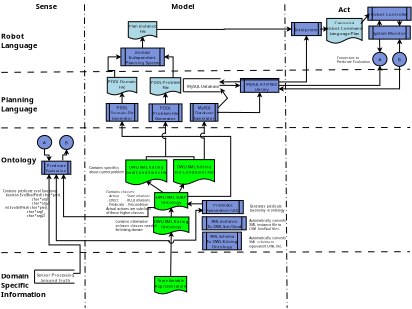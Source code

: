 <?xml version="1.0" encoding="UTF-8"?>
<dia:diagram xmlns:dia="http://www.lysator.liu.se/~alla/dia/">
  <dia:layer name="Background" visible="true">
    <dia:object type="Standard - Line" version="0" id="O0">
      <dia:attribute name="obj_pos">
        <dia:point val="-9.383,2.467"/>
      </dia:attribute>
      <dia:attribute name="obj_bb">
        <dia:rectangle val="-9.433,2.35;53.117,2.517"/>
      </dia:attribute>
      <dia:attribute name="conn_endpoints">
        <dia:point val="-9.383,2.467"/>
        <dia:point val="53.067,2.4"/>
      </dia:attribute>
      <dia:attribute name="numcp">
        <dia:int val="1"/>
      </dia:attribute>
      <dia:attribute name="line_style">
        <dia:enum val="1"/>
      </dia:attribute>
    </dia:object>
    <dia:object type="Standard - Line" version="0" id="O1">
      <dia:attribute name="obj_pos">
        <dia:point val="-9.383,-6.013"/>
      </dia:attribute>
      <dia:attribute name="obj_bb">
        <dia:rectangle val="-9.433,-6.55;53.067,-5.963"/>
      </dia:attribute>
      <dia:attribute name="conn_endpoints">
        <dia:point val="-9.383,-6.013"/>
        <dia:point val="53.017,-6.5"/>
      </dia:attribute>
      <dia:attribute name="numcp">
        <dia:int val="1"/>
      </dia:attribute>
      <dia:attribute name="line_style">
        <dia:enum val="1"/>
      </dia:attribute>
    </dia:object>
    <dia:object type="Standard - Text" version="1" id="O2">
      <dia:attribute name="obj_pos">
        <dia:point val="-9.433,7.767"/>
      </dia:attribute>
      <dia:attribute name="obj_bb">
        <dia:rectangle val="-9.433,6.637;-4.276,7.999"/>
      </dia:attribute>
      <dia:attribute name="text">
        <dia:composite type="text">
          <dia:attribute name="string">
            <dia:string>#Ontology#</dia:string>
          </dia:attribute>
          <dia:attribute name="font">
            <dia:font family="sans" style="80" name="Helvetica-Bold"/>
          </dia:attribute>
          <dia:attribute name="height">
            <dia:real val="1.411"/>
          </dia:attribute>
          <dia:attribute name="pos">
            <dia:point val="-9.433,7.767"/>
          </dia:attribute>
          <dia:attribute name="color">
            <dia:color val="#000000"/>
          </dia:attribute>
          <dia:attribute name="alignment">
            <dia:enum val="0"/>
          </dia:attribute>
        </dia:composite>
      </dia:attribute>
      <dia:attribute name="valign">
        <dia:enum val="3"/>
      </dia:attribute>
    </dia:object>
    <dia:object type="Standard - Text" version="1" id="O3">
      <dia:attribute name="obj_pos">
        <dia:point val="-9.433,-1.433"/>
      </dia:attribute>
      <dia:attribute name="obj_bb">
        <dia:rectangle val="-9.433,-2.563;-3.896,0.21"/>
      </dia:attribute>
      <dia:attribute name="text">
        <dia:composite type="text">
          <dia:attribute name="string">
            <dia:string>#Planning
Language#</dia:string>
          </dia:attribute>
          <dia:attribute name="font">
            <dia:font family="sans" style="80" name="Helvetica-Bold"/>
          </dia:attribute>
          <dia:attribute name="height">
            <dia:real val="1.411"/>
          </dia:attribute>
          <dia:attribute name="pos">
            <dia:point val="-9.433,-1.433"/>
          </dia:attribute>
          <dia:attribute name="color">
            <dia:color val="#000000"/>
          </dia:attribute>
          <dia:attribute name="alignment">
            <dia:enum val="0"/>
          </dia:attribute>
        </dia:composite>
      </dia:attribute>
      <dia:attribute name="valign">
        <dia:enum val="3"/>
      </dia:attribute>
    </dia:object>
    <dia:object type="Standard - Text" version="1" id="O4">
      <dia:attribute name="obj_pos">
        <dia:point val="-9.433,-11.163"/>
      </dia:attribute>
      <dia:attribute name="obj_bb">
        <dia:rectangle val="-9.433,-12.293;-3.896,-9.52"/>
      </dia:attribute>
      <dia:attribute name="text">
        <dia:composite type="text">
          <dia:attribute name="string">
            <dia:string>#Robot
Language#</dia:string>
          </dia:attribute>
          <dia:attribute name="font">
            <dia:font family="sans" style="80" name="Helvetica-Bold"/>
          </dia:attribute>
          <dia:attribute name="height">
            <dia:real val="1.411"/>
          </dia:attribute>
          <dia:attribute name="pos">
            <dia:point val="-9.433,-11.163"/>
          </dia:attribute>
          <dia:attribute name="color">
            <dia:color val="#000000"/>
          </dia:attribute>
          <dia:attribute name="alignment">
            <dia:enum val="0"/>
          </dia:attribute>
        </dia:composite>
      </dia:attribute>
      <dia:attribute name="valign">
        <dia:enum val="3"/>
      </dia:attribute>
    </dia:object>
    <dia:object type="Standard - Line" version="0" id="O5">
      <dia:attribute name="obj_pos">
        <dia:point val="33.917,-16.407"/>
      </dia:attribute>
      <dia:attribute name="obj_bb">
        <dia:rectangle val="33.866,-16.457;34.317,29.991"/>
      </dia:attribute>
      <dia:attribute name="conn_endpoints">
        <dia:point val="33.917,-16.407"/>
        <dia:point val="34.267,29.941"/>
      </dia:attribute>
      <dia:attribute name="numcp">
        <dia:int val="1"/>
      </dia:attribute>
      <dia:attribute name="line_style">
        <dia:enum val="2"/>
      </dia:attribute>
    </dia:object>
    <dia:object type="Standard - Text" version="1" id="O6">
      <dia:attribute name="obj_pos">
        <dia:point val="16.575,-15.708"/>
      </dia:attribute>
      <dia:attribute name="obj_bb">
        <dia:rectangle val="16.575,-16.838;20.003,-15.476"/>
      </dia:attribute>
      <dia:attribute name="text">
        <dia:composite type="text">
          <dia:attribute name="string">
            <dia:string>#Model#</dia:string>
          </dia:attribute>
          <dia:attribute name="font">
            <dia:font family="sans" style="80" name="Helvetica-Bold"/>
          </dia:attribute>
          <dia:attribute name="height">
            <dia:real val="1.411"/>
          </dia:attribute>
          <dia:attribute name="pos">
            <dia:point val="16.575,-15.708"/>
          </dia:attribute>
          <dia:attribute name="color">
            <dia:color val="#000000"/>
          </dia:attribute>
          <dia:attribute name="alignment">
            <dia:enum val="0"/>
          </dia:attribute>
        </dia:composite>
      </dia:attribute>
      <dia:attribute name="valign">
        <dia:enum val="3"/>
      </dia:attribute>
    </dia:object>
    <dia:object type="Standard - Text" version="1" id="O7">
      <dia:attribute name="obj_pos">
        <dia:point val="-4.108,-15.702"/>
      </dia:attribute>
      <dia:attribute name="obj_bb">
        <dia:rectangle val="-4.108,-16.832;-0.748,-15.469"/>
      </dia:attribute>
      <dia:attribute name="text">
        <dia:composite type="text">
          <dia:attribute name="string">
            <dia:string>#Sense#</dia:string>
          </dia:attribute>
          <dia:attribute name="font">
            <dia:font family="sans" style="80" name="Helvetica-Bold"/>
          </dia:attribute>
          <dia:attribute name="height">
            <dia:real val="1.411"/>
          </dia:attribute>
          <dia:attribute name="pos">
            <dia:point val="-4.108,-15.702"/>
          </dia:attribute>
          <dia:attribute name="color">
            <dia:color val="#000000"/>
          </dia:attribute>
          <dia:attribute name="alignment">
            <dia:enum val="0"/>
          </dia:attribute>
        </dia:composite>
      </dia:attribute>
      <dia:attribute name="valign">
        <dia:enum val="3"/>
      </dia:attribute>
    </dia:object>
    <dia:object type="Standard - Text" version="1" id="O8">
      <dia:attribute name="obj_pos">
        <dia:point val="42.092,-15.208"/>
      </dia:attribute>
      <dia:attribute name="obj_bb">
        <dia:rectangle val="42.092,-16.338;43.934,-14.976"/>
      </dia:attribute>
      <dia:attribute name="text">
        <dia:composite type="text">
          <dia:attribute name="string">
            <dia:string>#Act#</dia:string>
          </dia:attribute>
          <dia:attribute name="font">
            <dia:font family="sans" style="80" name="Helvetica-Bold"/>
          </dia:attribute>
          <dia:attribute name="height">
            <dia:real val="1.411"/>
          </dia:attribute>
          <dia:attribute name="pos">
            <dia:point val="42.092,-15.208"/>
          </dia:attribute>
          <dia:attribute name="color">
            <dia:color val="#000000"/>
          </dia:attribute>
          <dia:attribute name="alignment">
            <dia:enum val="0"/>
          </dia:attribute>
        </dia:composite>
      </dia:attribute>
      <dia:attribute name="valign">
        <dia:enum val="3"/>
      </dia:attribute>
    </dia:object>
    <dia:object type="Standard - Line" version="0" id="O9">
      <dia:attribute name="obj_pos">
        <dia:point val="3.317,-16.407"/>
      </dia:attribute>
      <dia:attribute name="obj_bb">
        <dia:rectangle val="3.267,-16.457;3.467,29.991"/>
      </dia:attribute>
      <dia:attribute name="conn_endpoints">
        <dia:point val="3.317,-16.407"/>
        <dia:point val="3.417,29.941"/>
      </dia:attribute>
      <dia:attribute name="numcp">
        <dia:int val="1"/>
      </dia:attribute>
      <dia:attribute name="line_style">
        <dia:enum val="2"/>
      </dia:attribute>
    </dia:object>
    <dia:object type="Standard - Text" version="1" id="O10">
      <dia:attribute name="obj_pos">
        <dia:point val="-9.433,25.486"/>
      </dia:attribute>
      <dia:attribute name="obj_bb">
        <dia:rectangle val="-9.433,24.356;-2.561,28.541"/>
      </dia:attribute>
      <dia:attribute name="text">
        <dia:composite type="text">
          <dia:attribute name="string">
            <dia:string>#Domain
Specific
Information#</dia:string>
          </dia:attribute>
          <dia:attribute name="font">
            <dia:font family="sans" style="80" name="Helvetica-Bold"/>
          </dia:attribute>
          <dia:attribute name="height">
            <dia:real val="1.411"/>
          </dia:attribute>
          <dia:attribute name="pos">
            <dia:point val="-9.433,25.486"/>
          </dia:attribute>
          <dia:attribute name="color">
            <dia:color val="#000000"/>
          </dia:attribute>
          <dia:attribute name="alignment">
            <dia:enum val="0"/>
          </dia:attribute>
        </dia:composite>
      </dia:attribute>
      <dia:attribute name="valign">
        <dia:enum val="3"/>
      </dia:attribute>
    </dia:object>
    <dia:object type="Standard - Line" version="0" id="O11">
      <dia:attribute name="obj_pos">
        <dia:point val="-9.383,21.515"/>
      </dia:attribute>
      <dia:attribute name="obj_bb">
        <dia:rectangle val="-9.433,21.325;53.067,21.565"/>
      </dia:attribute>
      <dia:attribute name="conn_endpoints">
        <dia:point val="-9.383,21.515"/>
        <dia:point val="53.017,21.375"/>
      </dia:attribute>
      <dia:attribute name="numcp">
        <dia:int val="1"/>
      </dia:attribute>
      <dia:attribute name="line_style">
        <dia:enum val="1"/>
      </dia:attribute>
    </dia:object>
  </dia:layer>
  <dia:layer name="BasicDiagram" visible="true" active="true">
    <dia:object type="Flowchart - Document" version="1" id="O12">
      <dia:attribute name="obj_pos">
        <dia:point val="14.026,16.07"/>
      </dia:attribute>
      <dia:attribute name="obj_bb">
        <dia:rectangle val="13.976,16.02;19.166,18.73"/>
      </dia:attribute>
      <dia:attribute name="meta">
        <dia:composite type="dict"/>
      </dia:attribute>
      <dia:attribute name="elem_corner">
        <dia:point val="14.026,16.07"/>
      </dia:attribute>
      <dia:attribute name="elem_width">
        <dia:real val="5.09"/>
      </dia:attribute>
      <dia:attribute name="elem_height">
        <dia:real val="2.66"/>
      </dia:attribute>
      <dia:attribute name="line_width">
        <dia:real val="0.1"/>
      </dia:attribute>
      <dia:attribute name="line_colour">
        <dia:color val="#000000"/>
      </dia:attribute>
      <dia:attribute name="fill_colour">
        <dia:color val="#00ff00"/>
      </dia:attribute>
      <dia:attribute name="show_background">
        <dia:boolean val="true"/>
      </dia:attribute>
      <dia:attribute name="line_style">
        <dia:enum val="0"/>
        <dia:real val="1"/>
      </dia:attribute>
      <dia:attribute name="padding">
        <dia:real val="0.1"/>
      </dia:attribute>
      <dia:attribute name="text">
        <dia:composite type="text">
          <dia:attribute name="string">
            <dia:string>#OWL/XML Kitting
Ontology#</dia:string>
          </dia:attribute>
          <dia:attribute name="font">
            <dia:font family="sans" style="0" name="Helvetica"/>
          </dia:attribute>
          <dia:attribute name="height">
            <dia:real val="0.8"/>
          </dia:attribute>
          <dia:attribute name="pos">
            <dia:point val="16.571,16.86"/>
          </dia:attribute>
          <dia:attribute name="color">
            <dia:color val="#000000"/>
          </dia:attribute>
          <dia:attribute name="alignment">
            <dia:enum val="1"/>
          </dia:attribute>
        </dia:composite>
      </dia:attribute>
      <dia:attribute name="flip_horizontal">
        <dia:boolean val="false"/>
      </dia:attribute>
      <dia:attribute name="flip_vertical">
        <dia:boolean val="false"/>
      </dia:attribute>
      <dia:attribute name="subscale">
        <dia:real val="1"/>
      </dia:attribute>
    </dia:object>
    <dia:object type="Flowchart - Document" version="1" id="O13">
      <dia:attribute name="obj_pos">
        <dia:point val="14.147,12.353"/>
      </dia:attribute>
      <dia:attribute name="obj_bb">
        <dia:rectangle val="14.097,12.303;19.02,15.013"/>
      </dia:attribute>
      <dia:attribute name="meta">
        <dia:composite type="dict"/>
      </dia:attribute>
      <dia:attribute name="elem_corner">
        <dia:point val="14.147,12.353"/>
      </dia:attribute>
      <dia:attribute name="elem_width">
        <dia:real val="4.823"/>
      </dia:attribute>
      <dia:attribute name="elem_height">
        <dia:real val="2.66"/>
      </dia:attribute>
      <dia:attribute name="line_width">
        <dia:real val="0.1"/>
      </dia:attribute>
      <dia:attribute name="line_colour">
        <dia:color val="#000000"/>
      </dia:attribute>
      <dia:attribute name="fill_colour">
        <dia:color val="#00ff00"/>
      </dia:attribute>
      <dia:attribute name="show_background">
        <dia:boolean val="true"/>
      </dia:attribute>
      <dia:attribute name="line_style">
        <dia:enum val="0"/>
        <dia:real val="1"/>
      </dia:attribute>
      <dia:attribute name="padding">
        <dia:real val="0.1"/>
      </dia:attribute>
      <dia:attribute name="text">
        <dia:composite type="text">
          <dia:attribute name="string">
            <dia:string>#OWL/XML SOAP
Ontology#</dia:string>
          </dia:attribute>
          <dia:attribute name="font">
            <dia:font family="sans" style="0" name="Helvetica"/>
          </dia:attribute>
          <dia:attribute name="height">
            <dia:real val="0.8"/>
          </dia:attribute>
          <dia:attribute name="pos">
            <dia:point val="16.558,13.143"/>
          </dia:attribute>
          <dia:attribute name="color">
            <dia:color val="#000000"/>
          </dia:attribute>
          <dia:attribute name="alignment">
            <dia:enum val="1"/>
          </dia:attribute>
        </dia:composite>
      </dia:attribute>
      <dia:attribute name="flip_horizontal">
        <dia:boolean val="false"/>
      </dia:attribute>
      <dia:attribute name="flip_vertical">
        <dia:boolean val="false"/>
      </dia:attribute>
      <dia:attribute name="subscale">
        <dia:real val="1"/>
      </dia:attribute>
    </dia:object>
    <dia:object type="Flowchart - Document" version="1" id="O14">
      <dia:attribute name="obj_pos">
        <dia:point val="9.633,7.36"/>
      </dia:attribute>
      <dia:attribute name="obj_bb">
        <dia:rectangle val="9.583,7.31;15.933,11.14"/>
      </dia:attribute>
      <dia:attribute name="meta">
        <dia:composite type="dict"/>
      </dia:attribute>
      <dia:attribute name="elem_corner">
        <dia:point val="9.633,7.36"/>
      </dia:attribute>
      <dia:attribute name="elem_width">
        <dia:real val="6.25"/>
      </dia:attribute>
      <dia:attribute name="elem_height">
        <dia:real val="3.78"/>
      </dia:attribute>
      <dia:attribute name="line_width">
        <dia:real val="0.1"/>
      </dia:attribute>
      <dia:attribute name="line_colour">
        <dia:color val="#000000"/>
      </dia:attribute>
      <dia:attribute name="fill_colour">
        <dia:color val="#00ff00"/>
      </dia:attribute>
      <dia:attribute name="show_background">
        <dia:boolean val="true"/>
      </dia:attribute>
      <dia:attribute name="line_style">
        <dia:enum val="0"/>
        <dia:real val="1"/>
      </dia:attribute>
      <dia:attribute name="padding">
        <dia:real val="0.1"/>
      </dia:attribute>
      <dia:attribute name="text">
        <dia:composite type="text">
          <dia:attribute name="string">
            <dia:string>#OWL/XML Kitting
Goal Conditions File#</dia:string>
          </dia:attribute>
          <dia:attribute name="font">
            <dia:font family="sans" style="0" name="Helvetica"/>
          </dia:attribute>
          <dia:attribute name="height">
            <dia:real val="0.8"/>
          </dia:attribute>
          <dia:attribute name="pos">
            <dia:point val="12.758,8.55"/>
          </dia:attribute>
          <dia:attribute name="color">
            <dia:color val="#000000"/>
          </dia:attribute>
          <dia:attribute name="alignment">
            <dia:enum val="1"/>
          </dia:attribute>
        </dia:composite>
      </dia:attribute>
      <dia:attribute name="flip_horizontal">
        <dia:boolean val="false"/>
      </dia:attribute>
      <dia:attribute name="flip_vertical">
        <dia:boolean val="false"/>
      </dia:attribute>
      <dia:attribute name="subscale">
        <dia:real val="1"/>
      </dia:attribute>
    </dia:object>
    <dia:object type="Flowchart - Document" version="1" id="O15">
      <dia:attribute name="obj_pos">
        <dia:point val="16.925,7.313"/>
      </dia:attribute>
      <dia:attribute name="obj_bb">
        <dia:rectangle val="16.875,7.263;23.225,11.093"/>
      </dia:attribute>
      <dia:attribute name="meta">
        <dia:composite type="dict"/>
      </dia:attribute>
      <dia:attribute name="elem_corner">
        <dia:point val="16.925,7.313"/>
      </dia:attribute>
      <dia:attribute name="elem_width">
        <dia:real val="6.25"/>
      </dia:attribute>
      <dia:attribute name="elem_height">
        <dia:real val="3.78"/>
      </dia:attribute>
      <dia:attribute name="line_width">
        <dia:real val="0.1"/>
      </dia:attribute>
      <dia:attribute name="line_colour">
        <dia:color val="#000000"/>
      </dia:attribute>
      <dia:attribute name="fill_colour">
        <dia:color val="#00ff00"/>
      </dia:attribute>
      <dia:attribute name="show_background">
        <dia:boolean val="true"/>
      </dia:attribute>
      <dia:attribute name="line_style">
        <dia:enum val="0"/>
        <dia:real val="1"/>
      </dia:attribute>
      <dia:attribute name="padding">
        <dia:real val="0.1"/>
      </dia:attribute>
      <dia:attribute name="text">
        <dia:composite type="text">
          <dia:attribute name="string">
            <dia:string>#OWL/XML Kitting
Init Conditions File#</dia:string>
          </dia:attribute>
          <dia:attribute name="font">
            <dia:font family="sans" style="0" name="Helvetica"/>
          </dia:attribute>
          <dia:attribute name="height">
            <dia:real val="0.8"/>
          </dia:attribute>
          <dia:attribute name="pos">
            <dia:point val="20.05,8.503"/>
          </dia:attribute>
          <dia:attribute name="color">
            <dia:color val="#000000"/>
          </dia:attribute>
          <dia:attribute name="alignment">
            <dia:enum val="1"/>
          </dia:attribute>
        </dia:composite>
      </dia:attribute>
      <dia:attribute name="flip_horizontal">
        <dia:boolean val="false"/>
      </dia:attribute>
      <dia:attribute name="flip_vertical">
        <dia:boolean val="false"/>
      </dia:attribute>
      <dia:attribute name="subscale">
        <dia:real val="1"/>
      </dia:attribute>
    </dia:object>
    <dia:object type="Standard - Text" version="1" id="O16">
      <dia:attribute name="obj_pos">
        <dia:point val="17.132,12.15"/>
      </dia:attribute>
      <dia:attribute name="obj_bb">
        <dia:rectangle val="17.132,11.643;17.132,12.255"/>
      </dia:attribute>
      <dia:attribute name="text">
        <dia:composite type="text">
          <dia:attribute name="string">
            <dia:string>##</dia:string>
          </dia:attribute>
          <dia:attribute name="font">
            <dia:font family="sans" style="0" name="Helvetica"/>
          </dia:attribute>
          <dia:attribute name="height">
            <dia:real val="0.635"/>
          </dia:attribute>
          <dia:attribute name="pos">
            <dia:point val="17.132,12.15"/>
          </dia:attribute>
          <dia:attribute name="color">
            <dia:color val="#000000"/>
          </dia:attribute>
          <dia:attribute name="alignment">
            <dia:enum val="0"/>
          </dia:attribute>
        </dia:composite>
      </dia:attribute>
      <dia:attribute name="valign">
        <dia:enum val="3"/>
      </dia:attribute>
    </dia:object>
    <dia:object type="Standard - Line" version="0" id="O17">
      <dia:attribute name="obj_pos">
        <dia:point val="16.571,16.07"/>
      </dia:attribute>
      <dia:attribute name="obj_bb">
        <dia:rectangle val="16.202,14.521;16.926,16.12"/>
      </dia:attribute>
      <dia:attribute name="conn_endpoints">
        <dia:point val="16.571,16.07"/>
        <dia:point val="16.558,14.633"/>
      </dia:attribute>
      <dia:attribute name="numcp">
        <dia:int val="1"/>
      </dia:attribute>
      <dia:attribute name="end_arrow">
        <dia:enum val="22"/>
      </dia:attribute>
      <dia:attribute name="end_arrow_length">
        <dia:real val="0.5"/>
      </dia:attribute>
      <dia:attribute name="end_arrow_width">
        <dia:real val="0.5"/>
      </dia:attribute>
      <dia:connections>
        <dia:connection handle="0" to="O12" connection="2"/>
        <dia:connection handle="1" to="O13" connection="14"/>
      </dia:connections>
    </dia:object>
    <dia:object type="Standard - Line" version="0" id="O18">
      <dia:attribute name="obj_pos">
        <dia:point val="15.353,12.353"/>
      </dia:attribute>
      <dia:attribute name="obj_bb">
        <dia:rectangle val="12.666,10.531;15.422,12.423"/>
      </dia:attribute>
      <dia:attribute name="conn_endpoints">
        <dia:point val="15.353,12.353"/>
        <dia:point val="12.758,10.6"/>
      </dia:attribute>
      <dia:attribute name="numcp">
        <dia:int val="1"/>
      </dia:attribute>
      <dia:attribute name="end_arrow">
        <dia:enum val="22"/>
      </dia:attribute>
      <dia:attribute name="end_arrow_length">
        <dia:real val="0.5"/>
      </dia:attribute>
      <dia:attribute name="end_arrow_width">
        <dia:real val="0.5"/>
      </dia:attribute>
      <dia:connections>
        <dia:connection handle="0" to="O13" connection="1"/>
        <dia:connection handle="1" to="O14" connection="14"/>
      </dia:connections>
    </dia:object>
    <dia:object type="Standard - Line" version="0" id="O19">
      <dia:attribute name="obj_pos">
        <dia:point val="17.764,12.353"/>
      </dia:attribute>
      <dia:attribute name="obj_bb">
        <dia:rectangle val="17.697,10.859;18.557,12.421"/>
      </dia:attribute>
      <dia:attribute name="conn_endpoints">
        <dia:point val="17.764,12.353"/>
        <dia:point val="18.488,10.958"/>
      </dia:attribute>
      <dia:attribute name="numcp">
        <dia:int val="1"/>
      </dia:attribute>
      <dia:attribute name="end_arrow">
        <dia:enum val="22"/>
      </dia:attribute>
      <dia:attribute name="end_arrow_length">
        <dia:real val="0.5"/>
      </dia:attribute>
      <dia:attribute name="end_arrow_width">
        <dia:real val="0.5"/>
      </dia:attribute>
      <dia:connections>
        <dia:connection handle="0" to="O13" connection="3"/>
        <dia:connection handle="1" to="O15" connection="13"/>
      </dia:connections>
    </dia:object>
    <dia:object type="Standard - ZigZagLine" version="1" id="O20">
      <dia:attribute name="obj_pos">
        <dia:point val="18.97,12.923"/>
      </dia:attribute>
      <dia:attribute name="obj_bb">
        <dia:rectangle val="8.696,1.326;25.7,12.973"/>
      </dia:attribute>
      <dia:attribute name="orth_points">
        <dia:point val="18.97,12.923"/>
        <dia:point val="25.65,12.923"/>
        <dia:point val="25.65,3.767"/>
        <dia:point val="9.058,3.767"/>
        <dia:point val="9.058,1.438"/>
      </dia:attribute>
      <dia:attribute name="orth_orient">
        <dia:enum val="0"/>
        <dia:enum val="1"/>
        <dia:enum val="0"/>
        <dia:enum val="1"/>
      </dia:attribute>
      <dia:attribute name="autorouting">
        <dia:boolean val="false"/>
      </dia:attribute>
      <dia:attribute name="end_arrow">
        <dia:enum val="22"/>
      </dia:attribute>
      <dia:attribute name="end_arrow_length">
        <dia:real val="0.5"/>
      </dia:attribute>
      <dia:attribute name="end_arrow_width">
        <dia:real val="0.5"/>
      </dia:attribute>
      <dia:connections>
        <dia:connection handle="0" to="O13" connection="9"/>
        <dia:connection handle="1" to="O37" connection="14"/>
      </dia:connections>
    </dia:object>
    <dia:object type="Standard - ZigZagLine" version="1" id="O21">
      <dia:attribute name="obj_pos">
        <dia:point val="12.758,7.36"/>
      </dia:attribute>
      <dia:attribute name="obj_bb">
        <dia:rectangle val="12.708,6.817;20.1,7.41"/>
      </dia:attribute>
      <dia:attribute name="orth_points">
        <dia:point val="12.758,7.36"/>
        <dia:point val="12.758,6.867"/>
        <dia:point val="20.05,6.867"/>
        <dia:point val="20.05,7.313"/>
      </dia:attribute>
      <dia:attribute name="orth_orient">
        <dia:enum val="1"/>
        <dia:enum val="0"/>
        <dia:enum val="1"/>
      </dia:attribute>
      <dia:attribute name="autorouting">
        <dia:boolean val="false"/>
      </dia:attribute>
      <dia:connections>
        <dia:connection handle="0" to="O14" connection="2"/>
        <dia:connection handle="1" to="O15" connection="2"/>
      </dia:connections>
    </dia:object>
    <dia:object type="Flowchart - Document" version="1" id="O22">
      <dia:attribute name="obj_pos">
        <dia:point val="6.95,-5.247"/>
      </dia:attribute>
      <dia:attribute name="obj_bb">
        <dia:rectangle val="6.9,-5.297;11.2,-2.587"/>
      </dia:attribute>
      <dia:attribute name="meta">
        <dia:composite type="dict"/>
      </dia:attribute>
      <dia:attribute name="elem_corner">
        <dia:point val="6.95,-5.247"/>
      </dia:attribute>
      <dia:attribute name="elem_width">
        <dia:real val="4.2"/>
      </dia:attribute>
      <dia:attribute name="elem_height">
        <dia:real val="2.66"/>
      </dia:attribute>
      <dia:attribute name="line_width">
        <dia:real val="0.1"/>
      </dia:attribute>
      <dia:attribute name="line_colour">
        <dia:color val="#000000"/>
      </dia:attribute>
      <dia:attribute name="fill_colour">
        <dia:color val="#add8e6"/>
      </dia:attribute>
      <dia:attribute name="show_background">
        <dia:boolean val="true"/>
      </dia:attribute>
      <dia:attribute name="line_style">
        <dia:enum val="0"/>
        <dia:real val="1"/>
      </dia:attribute>
      <dia:attribute name="padding">
        <dia:real val="0.1"/>
      </dia:attribute>
      <dia:attribute name="text">
        <dia:composite type="text">
          <dia:attribute name="string">
            <dia:string>#PDDL Domain
File#</dia:string>
          </dia:attribute>
          <dia:attribute name="font">
            <dia:font family="sans" style="0" name="Helvetica"/>
          </dia:attribute>
          <dia:attribute name="height">
            <dia:real val="0.8"/>
          </dia:attribute>
          <dia:attribute name="pos">
            <dia:point val="9.05,-4.457"/>
          </dia:attribute>
          <dia:attribute name="color">
            <dia:color val="#000000"/>
          </dia:attribute>
          <dia:attribute name="alignment">
            <dia:enum val="1"/>
          </dia:attribute>
        </dia:composite>
      </dia:attribute>
      <dia:attribute name="flip_horizontal">
        <dia:boolean val="false"/>
      </dia:attribute>
      <dia:attribute name="flip_vertical">
        <dia:boolean val="false"/>
      </dia:attribute>
      <dia:attribute name="subscale">
        <dia:real val="1"/>
      </dia:attribute>
    </dia:object>
    <dia:object type="Flowchart - Document" version="1" id="O23">
      <dia:attribute name="obj_pos">
        <dia:point val="13.51,-5.197"/>
      </dia:attribute>
      <dia:attribute name="obj_bb">
        <dia:rectangle val="13.46,-5.247;17.907,-2.537"/>
      </dia:attribute>
      <dia:attribute name="meta">
        <dia:composite type="dict"/>
      </dia:attribute>
      <dia:attribute name="elem_corner">
        <dia:point val="13.51,-5.197"/>
      </dia:attribute>
      <dia:attribute name="elem_width">
        <dia:real val="4.348"/>
      </dia:attribute>
      <dia:attribute name="elem_height">
        <dia:real val="2.66"/>
      </dia:attribute>
      <dia:attribute name="line_width">
        <dia:real val="0.1"/>
      </dia:attribute>
      <dia:attribute name="line_colour">
        <dia:color val="#000000"/>
      </dia:attribute>
      <dia:attribute name="fill_colour">
        <dia:color val="#add8e6"/>
      </dia:attribute>
      <dia:attribute name="show_background">
        <dia:boolean val="true"/>
      </dia:attribute>
      <dia:attribute name="line_style">
        <dia:enum val="0"/>
        <dia:real val="1"/>
      </dia:attribute>
      <dia:attribute name="padding">
        <dia:real val="0.1"/>
      </dia:attribute>
      <dia:attribute name="text">
        <dia:composite type="text">
          <dia:attribute name="string">
            <dia:string>#PDDL Problem
File#</dia:string>
          </dia:attribute>
          <dia:attribute name="font">
            <dia:font family="sans" style="0" name="Helvetica"/>
          </dia:attribute>
          <dia:attribute name="height">
            <dia:real val="0.8"/>
          </dia:attribute>
          <dia:attribute name="pos">
            <dia:point val="15.683,-4.407"/>
          </dia:attribute>
          <dia:attribute name="color">
            <dia:color val="#000000"/>
          </dia:attribute>
          <dia:attribute name="alignment">
            <dia:enum val="1"/>
          </dia:attribute>
        </dia:composite>
      </dia:attribute>
      <dia:attribute name="flip_horizontal">
        <dia:boolean val="false"/>
      </dia:attribute>
      <dia:attribute name="flip_vertical">
        <dia:boolean val="false"/>
      </dia:attribute>
      <dia:attribute name="subscale">
        <dia:real val="1"/>
      </dia:attribute>
    </dia:object>
    <dia:object type="Standard - Line" version="0" id="O24">
      <dia:attribute name="obj_pos">
        <dia:point val="9.058,-1.262"/>
      </dia:attribute>
      <dia:attribute name="obj_bb">
        <dia:rectangle val="8.691,-3.078;9.415,-1.212"/>
      </dia:attribute>
      <dia:attribute name="conn_endpoints">
        <dia:point val="9.058,-1.262"/>
        <dia:point val="9.05,-2.967"/>
      </dia:attribute>
      <dia:attribute name="numcp">
        <dia:int val="1"/>
      </dia:attribute>
      <dia:attribute name="end_arrow">
        <dia:enum val="22"/>
      </dia:attribute>
      <dia:attribute name="end_arrow_length">
        <dia:real val="0.5"/>
      </dia:attribute>
      <dia:attribute name="end_arrow_width">
        <dia:real val="0.5"/>
      </dia:attribute>
      <dia:connections>
        <dia:connection handle="0" to="O37" connection="2"/>
        <dia:connection handle="1" to="O22" connection="14"/>
      </dia:connections>
    </dia:object>
    <dia:object type="Standard - Line" version="0" id="O25">
      <dia:attribute name="obj_pos">
        <dia:point val="15.692,-1.196"/>
      </dia:attribute>
      <dia:attribute name="obj_bb">
        <dia:rectangle val="15.325,-3.028;16.048,-1.146"/>
      </dia:attribute>
      <dia:attribute name="conn_endpoints">
        <dia:point val="15.692,-1.196"/>
        <dia:point val="15.683,-2.917"/>
      </dia:attribute>
      <dia:attribute name="numcp">
        <dia:int val="1"/>
      </dia:attribute>
      <dia:attribute name="end_arrow">
        <dia:enum val="22"/>
      </dia:attribute>
      <dia:attribute name="end_arrow_length">
        <dia:real val="0.5"/>
      </dia:attribute>
      <dia:attribute name="end_arrow_width">
        <dia:real val="0.5"/>
      </dia:attribute>
      <dia:connections>
        <dia:connection handle="0" to="O38" connection="2"/>
        <dia:connection handle="1" to="O23" connection="14"/>
      </dia:connections>
    </dia:object>
    <dia:object type="Standard - ZigZagLine" version="1" id="O26">
      <dia:attribute name="obj_pos">
        <dia:point val="8.0,-5.247"/>
      </dia:attribute>
      <dia:attribute name="obj_bb">
        <dia:rectangle val="7.95,-8.741;9.202,-5.197"/>
      </dia:attribute>
      <dia:attribute name="orth_points">
        <dia:point val="8.0,-5.247"/>
        <dia:point val="8.0,-8.379"/>
        <dia:point val="9.09,-8.379"/>
      </dia:attribute>
      <dia:attribute name="orth_orient">
        <dia:enum val="1"/>
        <dia:enum val="0"/>
      </dia:attribute>
      <dia:attribute name="autorouting">
        <dia:boolean val="true"/>
      </dia:attribute>
      <dia:attribute name="end_arrow">
        <dia:enum val="22"/>
      </dia:attribute>
      <dia:attribute name="end_arrow_length">
        <dia:real val="0.5"/>
      </dia:attribute>
      <dia:attribute name="end_arrow_width">
        <dia:real val="0.5"/>
      </dia:attribute>
      <dia:connections>
        <dia:connection handle="0" to="O22" connection="1"/>
        <dia:connection handle="1" to="O40" connection="6"/>
      </dia:connections>
    </dia:object>
    <dia:object type="Standard - ZigZagLine" version="1" id="O27">
      <dia:attribute name="obj_pos">
        <dia:point val="16.77,-5.197"/>
      </dia:attribute>
      <dia:attribute name="obj_bb">
        <dia:rectangle val="15.181,-8.741;16.82,-5.147"/>
      </dia:attribute>
      <dia:attribute name="orth_points">
        <dia:point val="16.77,-5.197"/>
        <dia:point val="16.77,-8.379"/>
        <dia:point val="15.293,-8.379"/>
      </dia:attribute>
      <dia:attribute name="orth_orient">
        <dia:enum val="1"/>
        <dia:enum val="0"/>
      </dia:attribute>
      <dia:attribute name="autorouting">
        <dia:boolean val="true"/>
      </dia:attribute>
      <dia:attribute name="end_arrow">
        <dia:enum val="22"/>
      </dia:attribute>
      <dia:attribute name="end_arrow_length">
        <dia:real val="0.5"/>
      </dia:attribute>
      <dia:attribute name="end_arrow_width">
        <dia:real val="0.5"/>
      </dia:attribute>
      <dia:connections>
        <dia:connection handle="0" to="O23" connection="3"/>
        <dia:connection handle="1" to="O40" connection="10"/>
      </dia:connections>
    </dia:object>
    <dia:object type="Flowchart - Document" version="1" id="O28">
      <dia:attribute name="obj_pos">
        <dia:point val="10.126,-13.755"/>
      </dia:attribute>
      <dia:attribute name="obj_bb">
        <dia:rectangle val="10.076,-13.805;14.291,-11.095"/>
      </dia:attribute>
      <dia:attribute name="meta">
        <dia:composite type="dict"/>
      </dia:attribute>
      <dia:attribute name="elem_corner">
        <dia:point val="10.126,-13.755"/>
      </dia:attribute>
      <dia:attribute name="elem_width">
        <dia:real val="4.115"/>
      </dia:attribute>
      <dia:attribute name="elem_height">
        <dia:real val="2.66"/>
      </dia:attribute>
      <dia:attribute name="line_width">
        <dia:real val="0.1"/>
      </dia:attribute>
      <dia:attribute name="line_colour">
        <dia:color val="#000000"/>
      </dia:attribute>
      <dia:attribute name="fill_colour">
        <dia:color val="#add8e6"/>
      </dia:attribute>
      <dia:attribute name="show_background">
        <dia:boolean val="true"/>
      </dia:attribute>
      <dia:attribute name="line_style">
        <dia:enum val="0"/>
        <dia:real val="1"/>
      </dia:attribute>
      <dia:attribute name="padding">
        <dia:real val="0.1"/>
      </dia:attribute>
      <dia:attribute name="text">
        <dia:composite type="text">
          <dia:attribute name="string">
            <dia:string>#Plan Instance
File#</dia:string>
          </dia:attribute>
          <dia:attribute name="font">
            <dia:font family="sans" style="0" name="Helvetica"/>
          </dia:attribute>
          <dia:attribute name="height">
            <dia:real val="0.8"/>
          </dia:attribute>
          <dia:attribute name="pos">
            <dia:point val="12.183,-12.965"/>
          </dia:attribute>
          <dia:attribute name="color">
            <dia:color val="#000000"/>
          </dia:attribute>
          <dia:attribute name="alignment">
            <dia:enum val="1"/>
          </dia:attribute>
        </dia:composite>
      </dia:attribute>
      <dia:attribute name="flip_horizontal">
        <dia:boolean val="false"/>
      </dia:attribute>
      <dia:attribute name="flip_vertical">
        <dia:boolean val="false"/>
      </dia:attribute>
      <dia:attribute name="subscale">
        <dia:real val="1"/>
      </dia:attribute>
    </dia:object>
    <dia:object type="Standard - Line" version="0" id="O29">
      <dia:attribute name="obj_pos">
        <dia:point val="12.192,-9.729"/>
      </dia:attribute>
      <dia:attribute name="obj_bb">
        <dia:rectangle val="11.824,-11.587;12.548,-9.679"/>
      </dia:attribute>
      <dia:attribute name="conn_endpoints">
        <dia:point val="12.192,-9.729"/>
        <dia:point val="12.183,-11.475"/>
      </dia:attribute>
      <dia:attribute name="numcp">
        <dia:int val="1"/>
      </dia:attribute>
      <dia:attribute name="end_arrow">
        <dia:enum val="22"/>
      </dia:attribute>
      <dia:attribute name="end_arrow_length">
        <dia:real val="0.5"/>
      </dia:attribute>
      <dia:attribute name="end_arrow_width">
        <dia:real val="0.5"/>
      </dia:attribute>
      <dia:connections>
        <dia:connection handle="0" to="O40" connection="2"/>
        <dia:connection handle="1" to="O28" connection="14"/>
      </dia:connections>
    </dia:object>
    <dia:object type="Standard - Line" version="0" id="O30">
      <dia:attribute name="obj_pos">
        <dia:point val="15.678,1.5"/>
      </dia:attribute>
      <dia:attribute name="obj_bb">
        <dia:rectangle val="15.317,1.45;16.04,3.333"/>
      </dia:attribute>
      <dia:attribute name="conn_endpoints">
        <dia:point val="15.678,1.5"/>
        <dia:point val="15.68,3.283"/>
      </dia:attribute>
      <dia:attribute name="numcp">
        <dia:int val="1"/>
      </dia:attribute>
      <dia:attribute name="start_arrow">
        <dia:enum val="22"/>
      </dia:attribute>
      <dia:attribute name="start_arrow_length">
        <dia:real val="0.5"/>
      </dia:attribute>
      <dia:attribute name="start_arrow_width">
        <dia:real val="0.5"/>
      </dia:attribute>
    </dia:object>
    <dia:object type="Standard - Arc" version="0" id="O31">
      <dia:attribute name="obj_pos">
        <dia:point val="15.78,3.317"/>
      </dia:attribute>
      <dia:attribute name="obj_bb">
        <dia:rectangle val="15.119,3.213;15.851,4.132"/>
      </dia:attribute>
      <dia:attribute name="conn_endpoints">
        <dia:point val="15.78,3.317"/>
        <dia:point val="15.8,4.017"/>
      </dia:attribute>
      <dia:attribute name="curve_distance">
        <dia:real val="0.621"/>
      </dia:attribute>
      <dia:attribute name="line_width">
        <dia:real val="0.1"/>
      </dia:attribute>
    </dia:object>
    <dia:object type="Standard - Line" version="0" id="O32">
      <dia:attribute name="obj_pos">
        <dia:point val="15.713,6.883"/>
      </dia:attribute>
      <dia:attribute name="obj_bb">
        <dia:rectangle val="15.662,3.917;15.763,6.933"/>
      </dia:attribute>
      <dia:attribute name="conn_endpoints">
        <dia:point val="15.713,6.883"/>
        <dia:point val="15.713,3.967"/>
      </dia:attribute>
      <dia:attribute name="numcp">
        <dia:int val="1"/>
      </dia:attribute>
    </dia:object>
    <dia:object type="Standard - Line" version="0" id="O33">
      <dia:attribute name="obj_pos">
        <dia:point val="21.598,1.465"/>
      </dia:attribute>
      <dia:attribute name="obj_bb">
        <dia:rectangle val="21.242,1.415;21.966,3.367"/>
      </dia:attribute>
      <dia:attribute name="conn_endpoints">
        <dia:point val="21.598,1.465"/>
        <dia:point val="21.613,3.317"/>
      </dia:attribute>
      <dia:attribute name="numcp">
        <dia:int val="1"/>
      </dia:attribute>
      <dia:attribute name="start_arrow">
        <dia:enum val="22"/>
      </dia:attribute>
      <dia:attribute name="start_arrow_length">
        <dia:real val="0.5"/>
      </dia:attribute>
      <dia:attribute name="start_arrow_width">
        <dia:real val="0.5"/>
      </dia:attribute>
    </dia:object>
    <dia:object type="Standard - Arc" version="0" id="O34">
      <dia:attribute name="obj_pos">
        <dia:point val="21.695,3.382"/>
      </dia:attribute>
      <dia:attribute name="obj_bb">
        <dia:rectangle val="20.985,3.216;21.752,4.085"/>
      </dia:attribute>
      <dia:attribute name="conn_endpoints">
        <dia:point val="21.695,3.382"/>
        <dia:point val="21.613,3.983"/>
      </dia:attribute>
      <dia:attribute name="curve_distance">
        <dia:real val="0.621"/>
      </dia:attribute>
      <dia:attribute name="line_width">
        <dia:real val="0.1"/>
      </dia:attribute>
    </dia:object>
    <dia:object type="Standard - Line" version="0" id="O35">
      <dia:attribute name="obj_pos">
        <dia:point val="21.613,7.313"/>
      </dia:attribute>
      <dia:attribute name="obj_bb">
        <dia:rectangle val="21.562,3.854;21.663,7.363"/>
      </dia:attribute>
      <dia:attribute name="conn_endpoints">
        <dia:point val="21.613,7.313"/>
        <dia:point val="21.613,3.904"/>
      </dia:attribute>
      <dia:attribute name="numcp">
        <dia:int val="1"/>
      </dia:attribute>
      <dia:connections>
        <dia:connection handle="0" to="O15" connection="3"/>
      </dia:connections>
    </dia:object>
    <dia:object type="Flowchart - Data Source" version="1" id="O36">
      <dia:attribute name="obj_pos">
        <dia:point val="18.589,-5.046"/>
      </dia:attribute>
      <dia:attribute name="obj_bb">
        <dia:rectangle val="18.539,-5.096;23.928,-2.996"/>
      </dia:attribute>
      <dia:attribute name="meta">
        <dia:composite type="dict"/>
      </dia:attribute>
      <dia:attribute name="elem_corner">
        <dia:point val="18.589,-5.046"/>
      </dia:attribute>
      <dia:attribute name="elem_width">
        <dia:real val="5.339"/>
      </dia:attribute>
      <dia:attribute name="elem_height">
        <dia:real val="2"/>
      </dia:attribute>
      <dia:attribute name="line_width">
        <dia:real val="0.1"/>
      </dia:attribute>
      <dia:attribute name="line_colour">
        <dia:color val="#000000"/>
      </dia:attribute>
      <dia:attribute name="fill_colour">
        <dia:color val="#7a91db"/>
      </dia:attribute>
      <dia:attribute name="show_background">
        <dia:boolean val="true"/>
      </dia:attribute>
      <dia:attribute name="line_style">
        <dia:enum val="0"/>
        <dia:real val="1"/>
      </dia:attribute>
      <dia:attribute name="padding">
        <dia:real val="0.1"/>
      </dia:attribute>
      <dia:attribute name="text">
        <dia:composite type="text">
          <dia:attribute name="string">
            <dia:string>#MySQL Database#</dia:string>
          </dia:attribute>
          <dia:attribute name="font">
            <dia:font family="sans" style="0" name="Helvetica"/>
          </dia:attribute>
          <dia:attribute name="height">
            <dia:real val="0.8"/>
          </dia:attribute>
          <dia:attribute name="pos">
            <dia:point val="21.392,-3.756"/>
          </dia:attribute>
          <dia:attribute name="color">
            <dia:color val="#000000"/>
          </dia:attribute>
          <dia:attribute name="alignment">
            <dia:enum val="1"/>
          </dia:attribute>
        </dia:composite>
      </dia:attribute>
      <dia:attribute name="flip_horizontal">
        <dia:boolean val="false"/>
      </dia:attribute>
      <dia:attribute name="flip_vertical">
        <dia:boolean val="false"/>
      </dia:attribute>
      <dia:attribute name="subscale">
        <dia:real val="1"/>
      </dia:attribute>
    </dia:object>
    <dia:object type="Flowchart - Predefined Process" version="1" id="O37">
      <dia:attribute name="obj_pos">
        <dia:point val="6.791,-1.262"/>
      </dia:attribute>
      <dia:attribute name="obj_bb">
        <dia:rectangle val="6.741,-1.312;11.376,1.488"/>
      </dia:attribute>
      <dia:attribute name="meta">
        <dia:composite type="dict"/>
      </dia:attribute>
      <dia:attribute name="elem_corner">
        <dia:point val="6.791,-1.262"/>
      </dia:attribute>
      <dia:attribute name="elem_width">
        <dia:real val="4.534"/>
      </dia:attribute>
      <dia:attribute name="elem_height">
        <dia:real val="2.7"/>
      </dia:attribute>
      <dia:attribute name="line_width">
        <dia:real val="0.1"/>
      </dia:attribute>
      <dia:attribute name="line_colour">
        <dia:color val="#000000"/>
      </dia:attribute>
      <dia:attribute name="fill_colour">
        <dia:color val="#7a91db"/>
      </dia:attribute>
      <dia:attribute name="show_background">
        <dia:boolean val="true"/>
      </dia:attribute>
      <dia:attribute name="line_style">
        <dia:enum val="0"/>
        <dia:real val="1"/>
      </dia:attribute>
      <dia:attribute name="padding">
        <dia:real val="0.1"/>
      </dia:attribute>
      <dia:attribute name="text">
        <dia:composite type="text">
          <dia:attribute name="string">
            <dia:string>#PDDL
Domain File
Generator#</dia:string>
          </dia:attribute>
          <dia:attribute name="font">
            <dia:font family="sans" style="0" name="Helvetica"/>
          </dia:attribute>
          <dia:attribute name="height">
            <dia:real val="0.8"/>
          </dia:attribute>
          <dia:attribute name="pos">
            <dia:point val="9.058,-0.472"/>
          </dia:attribute>
          <dia:attribute name="color">
            <dia:color val="#000000"/>
          </dia:attribute>
          <dia:attribute name="alignment">
            <dia:enum val="1"/>
          </dia:attribute>
        </dia:composite>
      </dia:attribute>
      <dia:attribute name="flip_horizontal">
        <dia:boolean val="false"/>
      </dia:attribute>
      <dia:attribute name="flip_vertical">
        <dia:boolean val="false"/>
      </dia:attribute>
      <dia:attribute name="subscale">
        <dia:real val="1"/>
      </dia:attribute>
    </dia:object>
    <dia:object type="Flowchart - Predefined Process" version="1" id="O38">
      <dia:attribute name="obj_pos">
        <dia:point val="13.332,-1.196"/>
      </dia:attribute>
      <dia:attribute name="obj_bb">
        <dia:rectangle val="13.282,-1.246;18.101,1.554"/>
      </dia:attribute>
      <dia:attribute name="meta">
        <dia:composite type="dict"/>
      </dia:attribute>
      <dia:attribute name="elem_corner">
        <dia:point val="13.332,-1.196"/>
      </dia:attribute>
      <dia:attribute name="elem_width">
        <dia:real val="4.719"/>
      </dia:attribute>
      <dia:attribute name="elem_height">
        <dia:real val="2.7"/>
      </dia:attribute>
      <dia:attribute name="line_width">
        <dia:real val="0.1"/>
      </dia:attribute>
      <dia:attribute name="line_colour">
        <dia:color val="#000000"/>
      </dia:attribute>
      <dia:attribute name="fill_colour">
        <dia:color val="#7a91db"/>
      </dia:attribute>
      <dia:attribute name="show_background">
        <dia:boolean val="true"/>
      </dia:attribute>
      <dia:attribute name="line_style">
        <dia:enum val="0"/>
        <dia:real val="1"/>
      </dia:attribute>
      <dia:attribute name="padding">
        <dia:real val="0.1"/>
      </dia:attribute>
      <dia:attribute name="text">
        <dia:composite type="text">
          <dia:attribute name="string">
            <dia:string>#PDDL
Problem File
Generator#</dia:string>
          </dia:attribute>
          <dia:attribute name="font">
            <dia:font family="sans" style="0" name="Helvetica"/>
          </dia:attribute>
          <dia:attribute name="height">
            <dia:real val="0.8"/>
          </dia:attribute>
          <dia:attribute name="pos">
            <dia:point val="15.692,-0.406"/>
          </dia:attribute>
          <dia:attribute name="color">
            <dia:color val="#000000"/>
          </dia:attribute>
          <dia:attribute name="alignment">
            <dia:enum val="1"/>
          </dia:attribute>
        </dia:composite>
      </dia:attribute>
      <dia:attribute name="flip_horizontal">
        <dia:boolean val="false"/>
      </dia:attribute>
      <dia:attribute name="flip_vertical">
        <dia:boolean val="false"/>
      </dia:attribute>
      <dia:attribute name="subscale">
        <dia:real val="1"/>
      </dia:attribute>
    </dia:object>
    <dia:object type="Flowchart - Predefined Process" version="1" id="O39">
      <dia:attribute name="obj_pos">
        <dia:point val="19.643,-1.262"/>
      </dia:attribute>
      <dia:attribute name="obj_bb">
        <dia:rectangle val="19.593,-1.312;23.59,1.488"/>
      </dia:attribute>
      <dia:attribute name="meta">
        <dia:composite type="dict"/>
      </dia:attribute>
      <dia:attribute name="elem_corner">
        <dia:point val="19.643,-1.262"/>
      </dia:attribute>
      <dia:attribute name="elem_width">
        <dia:real val="3.897"/>
      </dia:attribute>
      <dia:attribute name="elem_height">
        <dia:real val="2.7"/>
      </dia:attribute>
      <dia:attribute name="line_width">
        <dia:real val="0.1"/>
      </dia:attribute>
      <dia:attribute name="line_colour">
        <dia:color val="#000000"/>
      </dia:attribute>
      <dia:attribute name="fill_colour">
        <dia:color val="#7a91db"/>
      </dia:attribute>
      <dia:attribute name="show_background">
        <dia:boolean val="true"/>
      </dia:attribute>
      <dia:attribute name="line_style">
        <dia:enum val="0"/>
        <dia:real val="1"/>
      </dia:attribute>
      <dia:attribute name="padding">
        <dia:real val="0.1"/>
      </dia:attribute>
      <dia:attribute name="text">
        <dia:composite type="text">
          <dia:attribute name="string">
            <dia:string>#MySQL
Database
Generator#</dia:string>
          </dia:attribute>
          <dia:attribute name="font">
            <dia:font family="sans" style="0" name="Helvetica"/>
          </dia:attribute>
          <dia:attribute name="height">
            <dia:real val="0.8"/>
          </dia:attribute>
          <dia:attribute name="pos">
            <dia:point val="21.592,-0.472"/>
          </dia:attribute>
          <dia:attribute name="color">
            <dia:color val="#000000"/>
          </dia:attribute>
          <dia:attribute name="alignment">
            <dia:enum val="1"/>
          </dia:attribute>
        </dia:composite>
      </dia:attribute>
      <dia:attribute name="flip_horizontal">
        <dia:boolean val="false"/>
      </dia:attribute>
      <dia:attribute name="flip_vertical">
        <dia:boolean val="false"/>
      </dia:attribute>
      <dia:attribute name="subscale">
        <dia:real val="1"/>
      </dia:attribute>
    </dia:object>
    <dia:object type="Flowchart - Predefined Process" version="1" id="O40">
      <dia:attribute name="obj_pos">
        <dia:point val="9.09,-9.729"/>
      </dia:attribute>
      <dia:attribute name="obj_bb">
        <dia:rectangle val="9.04,-9.779;15.343,-6.979"/>
      </dia:attribute>
      <dia:attribute name="meta">
        <dia:composite type="dict"/>
      </dia:attribute>
      <dia:attribute name="elem_corner">
        <dia:point val="9.09,-9.729"/>
      </dia:attribute>
      <dia:attribute name="elem_width">
        <dia:real val="6.203"/>
      </dia:attribute>
      <dia:attribute name="elem_height">
        <dia:real val="2.7"/>
      </dia:attribute>
      <dia:attribute name="line_width">
        <dia:real val="0.1"/>
      </dia:attribute>
      <dia:attribute name="line_colour">
        <dia:color val="#000000"/>
      </dia:attribute>
      <dia:attribute name="fill_colour">
        <dia:color val="#7a91db"/>
      </dia:attribute>
      <dia:attribute name="show_background">
        <dia:boolean val="true"/>
      </dia:attribute>
      <dia:attribute name="line_style">
        <dia:enum val="0"/>
        <dia:real val="1"/>
      </dia:attribute>
      <dia:attribute name="padding">
        <dia:real val="0.1"/>
      </dia:attribute>
      <dia:attribute name="text">
        <dia:composite type="text">
          <dia:attribute name="string">
            <dia:string>#Domain
Independent
Planning System#</dia:string>
          </dia:attribute>
          <dia:attribute name="font">
            <dia:font family="sans" style="0" name="Helvetica"/>
          </dia:attribute>
          <dia:attribute name="height">
            <dia:real val="0.8"/>
          </dia:attribute>
          <dia:attribute name="pos">
            <dia:point val="12.192,-8.939"/>
          </dia:attribute>
          <dia:attribute name="color">
            <dia:color val="#000000"/>
          </dia:attribute>
          <dia:attribute name="alignment">
            <dia:enum val="1"/>
          </dia:attribute>
        </dia:composite>
      </dia:attribute>
      <dia:attribute name="flip_horizontal">
        <dia:boolean val="false"/>
      </dia:attribute>
      <dia:attribute name="flip_vertical">
        <dia:boolean val="false"/>
      </dia:attribute>
      <dia:attribute name="subscale">
        <dia:real val="1"/>
      </dia:attribute>
    </dia:object>
    <dia:object type="Standard - ZigZagLine" version="1" id="O41">
      <dia:attribute name="obj_pos">
        <dia:point val="23.54,-0.587"/>
      </dia:attribute>
      <dia:attribute name="obj_bb">
        <dia:rectangle val="23.49,-3.908;25.028,-0.537"/>
      </dia:attribute>
      <dia:attribute name="orth_points">
        <dia:point val="23.54,-0.587"/>
        <dia:point val="24.978,-0.587"/>
        <dia:point val="24.978,-3.546"/>
        <dia:point val="23.928,-3.546"/>
      </dia:attribute>
      <dia:attribute name="orth_orient">
        <dia:enum val="0"/>
        <dia:enum val="1"/>
        <dia:enum val="0"/>
      </dia:attribute>
      <dia:attribute name="autorouting">
        <dia:boolean val="true"/>
      </dia:attribute>
      <dia:attribute name="end_arrow">
        <dia:enum val="22"/>
      </dia:attribute>
      <dia:attribute name="end_arrow_length">
        <dia:real val="0.5"/>
      </dia:attribute>
      <dia:attribute name="end_arrow_width">
        <dia:real val="0.5"/>
      </dia:attribute>
      <dia:connections>
        <dia:connection handle="0" to="O39" connection="9"/>
        <dia:connection handle="1" to="O36" connection="11"/>
      </dia:connections>
    </dia:object>
    <dia:object type="Flowchart - Predefined Process" version="1" id="O42">
      <dia:attribute name="obj_pos">
        <dia:point val="21.388,16.038"/>
      </dia:attribute>
      <dia:attribute name="obj_bb">
        <dia:rectangle val="21.338,15.988;27.979,18.087"/>
      </dia:attribute>
      <dia:attribute name="meta">
        <dia:composite type="dict"/>
      </dia:attribute>
      <dia:attribute name="elem_corner">
        <dia:point val="21.388,16.038"/>
      </dia:attribute>
      <dia:attribute name="elem_width">
        <dia:real val="6.541"/>
      </dia:attribute>
      <dia:attribute name="elem_height">
        <dia:real val="2"/>
      </dia:attribute>
      <dia:attribute name="line_width">
        <dia:real val="0.1"/>
      </dia:attribute>
      <dia:attribute name="line_colour">
        <dia:color val="#000000"/>
      </dia:attribute>
      <dia:attribute name="fill_colour">
        <dia:color val="#7a91db"/>
      </dia:attribute>
      <dia:attribute name="show_background">
        <dia:boolean val="true"/>
      </dia:attribute>
      <dia:attribute name="line_style">
        <dia:enum val="0"/>
        <dia:real val="1"/>
      </dia:attribute>
      <dia:attribute name="padding">
        <dia:real val="0.1"/>
      </dia:attribute>
      <dia:attribute name="text">
        <dia:composite type="text">
          <dia:attribute name="string">
            <dia:string>#XML Instance
To OWL Init/Goal#</dia:string>
          </dia:attribute>
          <dia:attribute name="font">
            <dia:font family="sans" style="0" name="Helvetica"/>
          </dia:attribute>
          <dia:attribute name="height">
            <dia:real val="0.8"/>
          </dia:attribute>
          <dia:attribute name="pos">
            <dia:point val="24.658,16.878"/>
          </dia:attribute>
          <dia:attribute name="color">
            <dia:color val="#000000"/>
          </dia:attribute>
          <dia:attribute name="alignment">
            <dia:enum val="1"/>
          </dia:attribute>
        </dia:composite>
      </dia:attribute>
      <dia:attribute name="flip_horizontal">
        <dia:boolean val="false"/>
      </dia:attribute>
      <dia:attribute name="flip_vertical">
        <dia:boolean val="false"/>
      </dia:attribute>
      <dia:attribute name="subscale">
        <dia:real val="1"/>
      </dia:attribute>
    </dia:object>
    <dia:object type="Flowchart - Predefined Process" version="1" id="O43">
      <dia:attribute name="obj_pos">
        <dia:point val="21.459,18.387"/>
      </dia:attribute>
      <dia:attribute name="obj_bb">
        <dia:rectangle val="21.409,18.337;27.241,21.137"/>
      </dia:attribute>
      <dia:attribute name="meta">
        <dia:composite type="dict"/>
      </dia:attribute>
      <dia:attribute name="elem_corner">
        <dia:point val="21.459,18.387"/>
      </dia:attribute>
      <dia:attribute name="elem_width">
        <dia:real val="5.731"/>
      </dia:attribute>
      <dia:attribute name="elem_height">
        <dia:real val="2.7"/>
      </dia:attribute>
      <dia:attribute name="line_width">
        <dia:real val="0.1"/>
      </dia:attribute>
      <dia:attribute name="line_colour">
        <dia:color val="#000000"/>
      </dia:attribute>
      <dia:attribute name="fill_colour">
        <dia:color val="#7a91db"/>
      </dia:attribute>
      <dia:attribute name="show_background">
        <dia:boolean val="true"/>
      </dia:attribute>
      <dia:attribute name="line_style">
        <dia:enum val="0"/>
        <dia:real val="1"/>
      </dia:attribute>
      <dia:attribute name="padding">
        <dia:real val="0.1"/>
      </dia:attribute>
      <dia:attribute name="text">
        <dia:composite type="text">
          <dia:attribute name="string">
            <dia:string>#XML Schema
To OWL Kitting
Ontology#</dia:string>
          </dia:attribute>
          <dia:attribute name="font">
            <dia:font family="sans" style="0" name="Helvetica"/>
          </dia:attribute>
          <dia:attribute name="height">
            <dia:real val="0.8"/>
          </dia:attribute>
          <dia:attribute name="pos">
            <dia:point val="24.325,19.177"/>
          </dia:attribute>
          <dia:attribute name="color">
            <dia:color val="#000000"/>
          </dia:attribute>
          <dia:attribute name="alignment">
            <dia:enum val="1"/>
          </dia:attribute>
        </dia:composite>
      </dia:attribute>
      <dia:attribute name="flip_horizontal">
        <dia:boolean val="false"/>
      </dia:attribute>
      <dia:attribute name="flip_vertical">
        <dia:boolean val="false"/>
      </dia:attribute>
      <dia:attribute name="subscale">
        <dia:real val="1"/>
      </dia:attribute>
    </dia:object>
    <dia:object type="Flowchart - Predefined Process" version="1" id="O44">
      <dia:attribute name="obj_pos">
        <dia:point val="35.101,-13.633"/>
      </dia:attribute>
      <dia:attribute name="obj_bb">
        <dia:rectangle val="35.051,-13.683;39.382,-11.583"/>
      </dia:attribute>
      <dia:attribute name="meta">
        <dia:composite type="dict"/>
      </dia:attribute>
      <dia:attribute name="elem_corner">
        <dia:point val="35.101,-13.633"/>
      </dia:attribute>
      <dia:attribute name="elem_width">
        <dia:real val="4.231"/>
      </dia:attribute>
      <dia:attribute name="elem_height">
        <dia:real val="2"/>
      </dia:attribute>
      <dia:attribute name="line_width">
        <dia:real val="0.1"/>
      </dia:attribute>
      <dia:attribute name="line_colour">
        <dia:color val="#000000"/>
      </dia:attribute>
      <dia:attribute name="fill_colour">
        <dia:color val="#7a91db"/>
      </dia:attribute>
      <dia:attribute name="show_background">
        <dia:boolean val="true"/>
      </dia:attribute>
      <dia:attribute name="line_style">
        <dia:enum val="0"/>
        <dia:real val="1"/>
      </dia:attribute>
      <dia:attribute name="padding">
        <dia:real val="0.1"/>
      </dia:attribute>
      <dia:attribute name="text">
        <dia:composite type="text">
          <dia:attribute name="string">
            <dia:string>#Interpreter#</dia:string>
          </dia:attribute>
          <dia:attribute name="font">
            <dia:font family="sans" style="0" name="Helvetica"/>
          </dia:attribute>
          <dia:attribute name="height">
            <dia:real val="0.8"/>
          </dia:attribute>
          <dia:attribute name="pos">
            <dia:point val="37.217,-12.393"/>
          </dia:attribute>
          <dia:attribute name="color">
            <dia:color val="#000000"/>
          </dia:attribute>
          <dia:attribute name="alignment">
            <dia:enum val="1"/>
          </dia:attribute>
        </dia:composite>
      </dia:attribute>
      <dia:attribute name="flip_horizontal">
        <dia:boolean val="false"/>
      </dia:attribute>
      <dia:attribute name="flip_vertical">
        <dia:boolean val="false"/>
      </dia:attribute>
      <dia:attribute name="subscale">
        <dia:real val="1"/>
      </dia:attribute>
    </dia:object>
    <dia:object type="Standard - ZigZagLine" version="1" id="O45">
      <dia:attribute name="obj_pos">
        <dia:point val="14.241,-12.615"/>
      </dia:attribute>
      <dia:attribute name="obj_bb">
        <dia:rectangle val="14.191,-12.995;35.213,-12.271"/>
      </dia:attribute>
      <dia:attribute name="orth_points">
        <dia:point val="14.241,-12.615"/>
        <dia:point val="24.671,-12.615"/>
        <dia:point val="24.671,-12.633"/>
        <dia:point val="35.101,-12.633"/>
      </dia:attribute>
      <dia:attribute name="orth_orient">
        <dia:enum val="0"/>
        <dia:enum val="1"/>
        <dia:enum val="0"/>
      </dia:attribute>
      <dia:attribute name="autorouting">
        <dia:boolean val="true"/>
      </dia:attribute>
      <dia:attribute name="end_arrow">
        <dia:enum val="22"/>
      </dia:attribute>
      <dia:attribute name="end_arrow_length">
        <dia:real val="0.5"/>
      </dia:attribute>
      <dia:attribute name="end_arrow_width">
        <dia:real val="0.5"/>
      </dia:attribute>
      <dia:connections>
        <dia:connection handle="0" to="O28" connection="10"/>
        <dia:connection handle="1" to="O44" connection="6"/>
      </dia:connections>
    </dia:object>
    <dia:object type="Flowchart - Document" version="1" id="O46">
      <dia:attribute name="obj_pos">
        <dia:point val="40.508,-14.257"/>
      </dia:attribute>
      <dia:attribute name="obj_bb">
        <dia:rectangle val="40.458,-14.307;45.575,-10.477"/>
      </dia:attribute>
      <dia:attribute name="meta">
        <dia:composite type="dict"/>
      </dia:attribute>
      <dia:attribute name="elem_corner">
        <dia:point val="40.508,-14.257"/>
      </dia:attribute>
      <dia:attribute name="elem_width">
        <dia:real val="5.018"/>
      </dia:attribute>
      <dia:attribute name="elem_height">
        <dia:real val="3.78"/>
      </dia:attribute>
      <dia:attribute name="line_width">
        <dia:real val="0.1"/>
      </dia:attribute>
      <dia:attribute name="line_colour">
        <dia:color val="#000000"/>
      </dia:attribute>
      <dia:attribute name="fill_colour">
        <dia:color val="#add8e6"/>
      </dia:attribute>
      <dia:attribute name="show_background">
        <dia:boolean val="true"/>
      </dia:attribute>
      <dia:attribute name="line_style">
        <dia:enum val="0"/>
        <dia:real val="1"/>
      </dia:attribute>
      <dia:attribute name="padding">
        <dia:real val="0.1"/>
      </dia:attribute>
      <dia:attribute name="text">
        <dia:composite type="text">
          <dia:attribute name="string">
            <dia:string>#Canonical
Robot Command
Language Plan#</dia:string>
          </dia:attribute>
          <dia:attribute name="font">
            <dia:font family="sans" style="0" name="Helvetica"/>
          </dia:attribute>
          <dia:attribute name="height">
            <dia:real val="0.8"/>
          </dia:attribute>
          <dia:attribute name="pos">
            <dia:point val="43.017,-13.467"/>
          </dia:attribute>
          <dia:attribute name="color">
            <dia:color val="#000000"/>
          </dia:attribute>
          <dia:attribute name="alignment">
            <dia:enum val="1"/>
          </dia:attribute>
        </dia:composite>
      </dia:attribute>
      <dia:attribute name="flip_horizontal">
        <dia:boolean val="false"/>
      </dia:attribute>
      <dia:attribute name="flip_vertical">
        <dia:boolean val="false"/>
      </dia:attribute>
      <dia:attribute name="subscale">
        <dia:real val="1"/>
      </dia:attribute>
    </dia:object>
    <dia:object type="Standard - Line" version="0" id="O47">
      <dia:attribute name="obj_pos">
        <dia:point val="39.332,-12.633"/>
      </dia:attribute>
      <dia:attribute name="obj_bb">
        <dia:rectangle val="39.282,-12.997;40.62,-12.273"/>
      </dia:attribute>
      <dia:attribute name="conn_endpoints">
        <dia:point val="39.332,-12.633"/>
        <dia:point val="40.508,-12.637"/>
      </dia:attribute>
      <dia:attribute name="numcp">
        <dia:int val="1"/>
      </dia:attribute>
      <dia:attribute name="end_arrow">
        <dia:enum val="22"/>
      </dia:attribute>
      <dia:attribute name="end_arrow_length">
        <dia:real val="0.5"/>
      </dia:attribute>
      <dia:attribute name="end_arrow_width">
        <dia:real val="0.5"/>
      </dia:attribute>
      <dia:connections>
        <dia:connection handle="0" to="O44" connection="10"/>
        <dia:connection handle="1" to="O46" connection="6"/>
      </dia:connections>
    </dia:object>
    <dia:object type="Flowchart - Document" version="1" id="O48">
      <dia:attribute name="obj_pos">
        <dia:point val="14.202,25.15"/>
      </dia:attribute>
      <dia:attribute name="obj_bb">
        <dia:rectangle val="14.152,25.1;18.807,27.81"/>
      </dia:attribute>
      <dia:attribute name="meta">
        <dia:composite type="dict"/>
      </dia:attribute>
      <dia:attribute name="elem_corner">
        <dia:point val="14.202,25.15"/>
      </dia:attribute>
      <dia:attribute name="elem_width">
        <dia:real val="4.555"/>
      </dia:attribute>
      <dia:attribute name="elem_height">
        <dia:real val="2.66"/>
      </dia:attribute>
      <dia:attribute name="line_width">
        <dia:real val="0.1"/>
      </dia:attribute>
      <dia:attribute name="line_colour">
        <dia:color val="#000000"/>
      </dia:attribute>
      <dia:attribute name="fill_colour">
        <dia:color val="#00ff00"/>
      </dia:attribute>
      <dia:attribute name="show_background">
        <dia:boolean val="true"/>
      </dia:attribute>
      <dia:attribute name="line_style">
        <dia:enum val="0"/>
        <dia:real val="1"/>
      </dia:attribute>
      <dia:attribute name="padding">
        <dia:real val="0.1"/>
      </dia:attribute>
      <dia:attribute name="text">
        <dia:composite type="text">
          <dia:attribute name="string">
            <dia:string>#State Variable
Representation#</dia:string>
          </dia:attribute>
          <dia:attribute name="font">
            <dia:font family="sans" style="0" name="Helvetica"/>
          </dia:attribute>
          <dia:attribute name="height">
            <dia:real val="0.8"/>
          </dia:attribute>
          <dia:attribute name="pos">
            <dia:point val="16.48,25.94"/>
          </dia:attribute>
          <dia:attribute name="color">
            <dia:color val="#000000"/>
          </dia:attribute>
          <dia:attribute name="alignment">
            <dia:enum val="1"/>
          </dia:attribute>
        </dia:composite>
      </dia:attribute>
      <dia:attribute name="flip_horizontal">
        <dia:boolean val="false"/>
      </dia:attribute>
      <dia:attribute name="flip_vertical">
        <dia:boolean val="false"/>
      </dia:attribute>
      <dia:attribute name="subscale">
        <dia:real val="1"/>
      </dia:attribute>
    </dia:object>
    <dia:object type="Standard - Line" version="0" id="O49">
      <dia:attribute name="obj_pos">
        <dia:point val="16.48,25.15"/>
      </dia:attribute>
      <dia:attribute name="obj_bb">
        <dia:rectangle val="16.201,18.238;16.925,25.2"/>
      </dia:attribute>
      <dia:attribute name="conn_endpoints">
        <dia:point val="16.48,25.15"/>
        <dia:point val="16.571,18.35"/>
      </dia:attribute>
      <dia:attribute name="numcp">
        <dia:int val="1"/>
      </dia:attribute>
      <dia:attribute name="end_arrow">
        <dia:enum val="22"/>
      </dia:attribute>
      <dia:attribute name="end_arrow_length">
        <dia:real val="0.5"/>
      </dia:attribute>
      <dia:attribute name="end_arrow_width">
        <dia:real val="0.5"/>
      </dia:attribute>
      <dia:connections>
        <dia:connection handle="0" to="O48" connection="2"/>
        <dia:connection handle="1" to="O12" connection="14"/>
      </dia:connections>
    </dia:object>
    <dia:object type="Flowchart - Data Source" version="1" id="O50">
      <dia:attribute name="obj_pos">
        <dia:point val="-4.1,24.18"/>
      </dia:attribute>
      <dia:attribute name="obj_bb">
        <dia:rectangle val="-4.15,24.13;1.593,26.23"/>
      </dia:attribute>
      <dia:attribute name="meta">
        <dia:composite type="dict"/>
      </dia:attribute>
      <dia:attribute name="elem_corner">
        <dia:point val="-4.1,24.18"/>
      </dia:attribute>
      <dia:attribute name="elem_width">
        <dia:real val="5.692"/>
      </dia:attribute>
      <dia:attribute name="elem_height">
        <dia:real val="2"/>
      </dia:attribute>
      <dia:attribute name="line_width">
        <dia:real val="0.1"/>
      </dia:attribute>
      <dia:attribute name="line_colour">
        <dia:color val="#000000"/>
      </dia:attribute>
      <dia:attribute name="fill_colour">
        <dia:color val="#7a91db"/>
      </dia:attribute>
      <dia:attribute name="show_background">
        <dia:boolean val="true"/>
      </dia:attribute>
      <dia:attribute name="line_style">
        <dia:enum val="0"/>
        <dia:real val="1"/>
      </dia:attribute>
      <dia:attribute name="padding">
        <dia:real val="0.1"/>
      </dia:attribute>
      <dia:attribute name="text">
        <dia:composite type="text">
          <dia:attribute name="string">
            <dia:string>#Sensor Processing
Ground Truth#</dia:string>
          </dia:attribute>
          <dia:attribute name="font">
            <dia:font family="sans" style="0" name="Helvetica"/>
          </dia:attribute>
          <dia:attribute name="height">
            <dia:real val="0.8"/>
          </dia:attribute>
          <dia:attribute name="pos">
            <dia:point val="-1.111,25.07"/>
          </dia:attribute>
          <dia:attribute name="color">
            <dia:color val="#000000"/>
          </dia:attribute>
          <dia:attribute name="alignment">
            <dia:enum val="1"/>
          </dia:attribute>
        </dia:composite>
      </dia:attribute>
      <dia:attribute name="flip_horizontal">
        <dia:boolean val="false"/>
      </dia:attribute>
      <dia:attribute name="flip_vertical">
        <dia:boolean val="false"/>
      </dia:attribute>
      <dia:attribute name="subscale">
        <dia:real val="1"/>
      </dia:attribute>
    </dia:object>
    <dia:object type="Flowchart - Predefined Process" version="1" id="O51">
      <dia:attribute name="obj_pos">
        <dia:point val="-3.203,7.546"/>
      </dia:attribute>
      <dia:attribute name="obj_bb">
        <dia:rectangle val="-3.253,7.496;1.28,9.596"/>
      </dia:attribute>
      <dia:attribute name="meta">
        <dia:composite type="dict"/>
      </dia:attribute>
      <dia:attribute name="elem_corner">
        <dia:point val="-3.203,7.546"/>
      </dia:attribute>
      <dia:attribute name="elem_width">
        <dia:real val="4.434"/>
      </dia:attribute>
      <dia:attribute name="elem_height">
        <dia:real val="2"/>
      </dia:attribute>
      <dia:attribute name="line_width">
        <dia:real val="0.1"/>
      </dia:attribute>
      <dia:attribute name="line_colour">
        <dia:color val="#000000"/>
      </dia:attribute>
      <dia:attribute name="fill_colour">
        <dia:color val="#7a91db"/>
      </dia:attribute>
      <dia:attribute name="show_background">
        <dia:boolean val="true"/>
      </dia:attribute>
      <dia:attribute name="line_style">
        <dia:enum val="0"/>
        <dia:real val="1"/>
      </dia:attribute>
      <dia:attribute name="padding">
        <dia:real val="0.1"/>
      </dia:attribute>
      <dia:attribute name="text">
        <dia:composite type="text">
          <dia:attribute name="string">
            <dia:string>#Predicate
Evaluation#</dia:string>
          </dia:attribute>
          <dia:attribute name="font">
            <dia:font family="sans" style="0" name="Helvetica"/>
          </dia:attribute>
          <dia:attribute name="height">
            <dia:real val="0.8"/>
          </dia:attribute>
          <dia:attribute name="pos">
            <dia:point val="-0.987,8.386"/>
          </dia:attribute>
          <dia:attribute name="color">
            <dia:color val="#000000"/>
          </dia:attribute>
          <dia:attribute name="alignment">
            <dia:enum val="1"/>
          </dia:attribute>
        </dia:composite>
      </dia:attribute>
      <dia:attribute name="flip_horizontal">
        <dia:boolean val="false"/>
      </dia:attribute>
      <dia:attribute name="flip_vertical">
        <dia:boolean val="false"/>
      </dia:attribute>
      <dia:attribute name="subscale">
        <dia:real val="1"/>
      </dia:attribute>
    </dia:object>
    <dia:object type="Standard - ZigZagLine" version="1" id="O52">
      <dia:attribute name="obj_pos">
        <dia:point val="1.593,24.68"/>
      </dia:attribute>
      <dia:attribute name="obj_bb">
        <dia:rectangle val="-2.457,9.434;2.693,24.73"/>
      </dia:attribute>
      <dia:attribute name="orth_points">
        <dia:point val="1.593,24.68"/>
        <dia:point val="2.643,24.68"/>
        <dia:point val="2.643,20.337"/>
        <dia:point val="-2.095,20.337"/>
        <dia:point val="-2.095,9.546"/>
      </dia:attribute>
      <dia:attribute name="orth_orient">
        <dia:enum val="0"/>
        <dia:enum val="1"/>
        <dia:enum val="0"/>
        <dia:enum val="1"/>
      </dia:attribute>
      <dia:attribute name="autorouting">
        <dia:boolean val="false"/>
      </dia:attribute>
      <dia:attribute name="end_arrow">
        <dia:enum val="22"/>
      </dia:attribute>
      <dia:attribute name="end_arrow_length">
        <dia:real val="0.5"/>
      </dia:attribute>
      <dia:attribute name="end_arrow_width">
        <dia:real val="0.5"/>
      </dia:attribute>
      <dia:connections>
        <dia:connection handle="0" to="O50" connection="9"/>
        <dia:connection handle="1" to="O51" connection="13"/>
      </dia:connections>
    </dia:object>
    <dia:object type="Standard - ZigZagLine" version="1" id="O53">
      <dia:attribute name="obj_pos">
        <dia:point val="14.147,14.633"/>
      </dia:attribute>
      <dia:attribute name="obj_bb">
        <dia:rectangle val="-0.24,9.434;14.197,16.08"/>
      </dia:attribute>
      <dia:attribute name="orth_points">
        <dia:point val="14.147,14.633"/>
        <dia:point val="13.017,14.633"/>
        <dia:point val="13.017,16.03"/>
        <dia:point val="0.122,16.03"/>
        <dia:point val="0.122,9.546"/>
      </dia:attribute>
      <dia:attribute name="orth_orient">
        <dia:enum val="0"/>
        <dia:enum val="1"/>
        <dia:enum val="0"/>
        <dia:enum val="1"/>
      </dia:attribute>
      <dia:attribute name="autorouting">
        <dia:boolean val="false"/>
      </dia:attribute>
      <dia:attribute name="end_arrow">
        <dia:enum val="22"/>
      </dia:attribute>
      <dia:attribute name="end_arrow_length">
        <dia:real val="0.5"/>
      </dia:attribute>
      <dia:attribute name="end_arrow_width">
        <dia:real val="0.5"/>
      </dia:attribute>
      <dia:connections>
        <dia:connection handle="0" to="O13" connection="8"/>
        <dia:connection handle="1" to="O51" connection="15"/>
      </dia:connections>
    </dia:object>
    <dia:object type="Standard - ZigZagLine" version="1" id="O54">
      <dia:attribute name="obj_pos">
        <dia:point val="32.951,-4.553"/>
      </dia:attribute>
      <dia:attribute name="obj_bb">
        <dia:rectangle val="32.901,-11.745;37.578,-4.503"/>
      </dia:attribute>
      <dia:attribute name="orth_points">
        <dia:point val="32.951,-4.553"/>
        <dia:point val="37.217,-4.553"/>
        <dia:point val="37.217,-11.633"/>
      </dia:attribute>
      <dia:attribute name="orth_orient">
        <dia:enum val="0"/>
        <dia:enum val="1"/>
      </dia:attribute>
      <dia:attribute name="autorouting">
        <dia:boolean val="true"/>
      </dia:attribute>
      <dia:attribute name="end_arrow">
        <dia:enum val="22"/>
      </dia:attribute>
      <dia:attribute name="end_arrow_length">
        <dia:real val="0.5"/>
      </dia:attribute>
      <dia:attribute name="end_arrow_width">
        <dia:real val="0.5"/>
      </dia:attribute>
      <dia:connections>
        <dia:connection handle="0" to="O76" connection="9"/>
        <dia:connection handle="1" to="O44" connection="14"/>
      </dia:connections>
    </dia:object>
    <dia:object type="Standard - PolyLine" version="0" id="O55">
      <dia:attribute name="obj_pos">
        <dia:point val="23.54,0.088"/>
      </dia:attribute>
      <dia:attribute name="obj_bb">
        <dia:rectangle val="23.49,-3.081;30.428,0.175"/>
      </dia:attribute>
      <dia:attribute name="poly_points">
        <dia:point val="23.54,0.088"/>
        <dia:point val="30.067,0.125"/>
        <dia:point val="30.067,-2.969"/>
      </dia:attribute>
      <dia:attribute name="end_arrow">
        <dia:enum val="22"/>
      </dia:attribute>
      <dia:attribute name="end_arrow_length">
        <dia:real val="0.5"/>
      </dia:attribute>
      <dia:attribute name="end_arrow_width">
        <dia:real val="0.5"/>
      </dia:attribute>
      <dia:connections>
        <dia:connection handle="0" to="O39" connection="10"/>
        <dia:connection handle="2" to="O76" connection="14"/>
      </dia:connections>
    </dia:object>
    <dia:object type="Standard - Line" version="0" id="O56">
      <dia:attribute name="obj_pos">
        <dia:point val="23.928,-4.046"/>
      </dia:attribute>
      <dia:attribute name="obj_bb">
        <dia:rectangle val="23.878,-4.381;27.179,-3.657"/>
      </dia:attribute>
      <dia:attribute name="conn_endpoints">
        <dia:point val="23.928,-4.046"/>
        <dia:point val="27.067,-4.012"/>
      </dia:attribute>
      <dia:attribute name="numcp">
        <dia:int val="1"/>
      </dia:attribute>
      <dia:attribute name="end_arrow">
        <dia:enum val="22"/>
      </dia:attribute>
      <dia:attribute name="end_arrow_length">
        <dia:real val="0.5"/>
      </dia:attribute>
      <dia:attribute name="end_arrow_width">
        <dia:real val="0.5"/>
      </dia:attribute>
      <dia:connections>
        <dia:connection handle="0" to="O36" connection="10"/>
      </dia:connections>
    </dia:object>
    <dia:object type="Standard - Line" version="0" id="O57">
      <dia:attribute name="obj_pos">
        <dia:point val="27.067,-4.582"/>
      </dia:attribute>
      <dia:attribute name="obj_bb">
        <dia:rectangle val="23.816,-4.915;27.118,-4.191"/>
      </dia:attribute>
      <dia:attribute name="conn_endpoints">
        <dia:point val="27.067,-4.582"/>
        <dia:point val="23.928,-4.546"/>
      </dia:attribute>
      <dia:attribute name="numcp">
        <dia:int val="1"/>
      </dia:attribute>
      <dia:attribute name="end_arrow">
        <dia:enum val="22"/>
      </dia:attribute>
      <dia:attribute name="end_arrow_length">
        <dia:real val="0.5"/>
      </dia:attribute>
      <dia:attribute name="end_arrow_width">
        <dia:real val="0.5"/>
      </dia:attribute>
      <dia:connections>
        <dia:connection handle="1" to="O36" connection="9"/>
      </dia:connections>
    </dia:object>
    <dia:object type="Flowchart - Predefined Process" version="1" id="O58">
      <dia:attribute name="obj_pos">
        <dia:point val="21.453,13.558"/>
      </dia:attribute>
      <dia:attribute name="obj_bb">
        <dia:rectangle val="21.403,13.508;27.497,15.608"/>
      </dia:attribute>
      <dia:attribute name="meta">
        <dia:composite type="dict"/>
      </dia:attribute>
      <dia:attribute name="elem_corner">
        <dia:point val="21.453,13.558"/>
      </dia:attribute>
      <dia:attribute name="elem_width">
        <dia:real val="5.994"/>
      </dia:attribute>
      <dia:attribute name="elem_height">
        <dia:real val="2"/>
      </dia:attribute>
      <dia:attribute name="line_width">
        <dia:real val="0.1"/>
      </dia:attribute>
      <dia:attribute name="line_colour">
        <dia:color val="#000000"/>
      </dia:attribute>
      <dia:attribute name="fill_colour">
        <dia:color val="#7a91db"/>
      </dia:attribute>
      <dia:attribute name="show_background">
        <dia:boolean val="true"/>
      </dia:attribute>
      <dia:attribute name="line_style">
        <dia:enum val="0"/>
        <dia:real val="1"/>
      </dia:attribute>
      <dia:attribute name="padding">
        <dia:real val="0.1"/>
      </dia:attribute>
      <dia:attribute name="text">
        <dia:composite type="text">
          <dia:attribute name="string">
            <dia:string>#Predicate
Generation GUI#</dia:string>
          </dia:attribute>
          <dia:attribute name="font">
            <dia:font family="sans" style="0" name="Helvetica"/>
          </dia:attribute>
          <dia:attribute name="height">
            <dia:real val="0.8"/>
          </dia:attribute>
          <dia:attribute name="pos">
            <dia:point val="24.45,14.398"/>
          </dia:attribute>
          <dia:attribute name="color">
            <dia:color val="#000000"/>
          </dia:attribute>
          <dia:attribute name="alignment">
            <dia:enum val="1"/>
          </dia:attribute>
        </dia:composite>
      </dia:attribute>
      <dia:attribute name="flip_horizontal">
        <dia:boolean val="false"/>
      </dia:attribute>
      <dia:attribute name="flip_vertical">
        <dia:boolean val="false"/>
      </dia:attribute>
      <dia:attribute name="subscale">
        <dia:real val="1"/>
      </dia:attribute>
    </dia:object>
    <dia:object type="Standard - Line" version="0" id="O59">
      <dia:attribute name="obj_pos">
        <dia:point val="21.453,14.058"/>
      </dia:attribute>
      <dia:attribute name="obj_bb">
        <dia:rectangle val="18.858,13.7;21.503,14.424"/>
      </dia:attribute>
      <dia:attribute name="conn_endpoints">
        <dia:point val="21.453,14.058"/>
        <dia:point val="18.97,14.063"/>
      </dia:attribute>
      <dia:attribute name="numcp">
        <dia:int val="1"/>
      </dia:attribute>
      <dia:attribute name="end_arrow">
        <dia:enum val="22"/>
      </dia:attribute>
      <dia:attribute name="end_arrow_length">
        <dia:real val="0.5"/>
      </dia:attribute>
      <dia:attribute name="end_arrow_width">
        <dia:real val="0.5"/>
      </dia:attribute>
      <dia:connections>
        <dia:connection handle="0" to="O58" connection="5"/>
        <dia:connection handle="1" to="O13" connection="11"/>
      </dia:connections>
    </dia:object>
    <dia:object type="Standard - ZigZagLine" version="1" id="O60">
      <dia:attribute name="obj_pos">
        <dia:point val="21.453,15.058"/>
      </dia:attribute>
      <dia:attribute name="obj_bb">
        <dia:rectangle val="16.867,14.697;21.503,19.663"/>
      </dia:attribute>
      <dia:attribute name="orth_points">
        <dia:point val="21.453,15.058"/>
        <dia:point val="20.325,15.058"/>
        <dia:point val="20.325,19.613"/>
        <dia:point val="16.917,19.613"/>
      </dia:attribute>
      <dia:attribute name="orth_orient">
        <dia:enum val="0"/>
        <dia:enum val="1"/>
        <dia:enum val="0"/>
      </dia:attribute>
      <dia:attribute name="autorouting">
        <dia:boolean val="false"/>
      </dia:attribute>
      <dia:attribute name="start_arrow">
        <dia:enum val="22"/>
      </dia:attribute>
      <dia:attribute name="start_arrow_length">
        <dia:real val="0.5"/>
      </dia:attribute>
      <dia:attribute name="start_arrow_width">
        <dia:real val="0.5"/>
      </dia:attribute>
      <dia:connections>
        <dia:connection handle="0" to="O58" connection="7"/>
      </dia:connections>
    </dia:object>
    <dia:object type="Standard - ZigZagLine" version="1" id="O61">
      <dia:attribute name="obj_pos">
        <dia:point val="-0.987,9.546"/>
      </dia:attribute>
      <dia:attribute name="obj_bb">
        <dia:rectangle val="-1.348,9.496;16.267,19.962"/>
      </dia:attribute>
      <dia:attribute name="orth_points">
        <dia:point val="-0.987,9.546"/>
        <dia:point val="-0.987,19.692"/>
        <dia:point val="16.217,19.692"/>
        <dia:point val="16.217,19.913"/>
      </dia:attribute>
      <dia:attribute name="orth_orient">
        <dia:enum val="1"/>
        <dia:enum val="0"/>
        <dia:enum val="1"/>
      </dia:attribute>
      <dia:attribute name="autorouting">
        <dia:boolean val="false"/>
      </dia:attribute>
      <dia:attribute name="start_arrow">
        <dia:enum val="22"/>
      </dia:attribute>
      <dia:attribute name="start_arrow_length">
        <dia:real val="0.5"/>
      </dia:attribute>
      <dia:attribute name="start_arrow_width">
        <dia:real val="0.5"/>
      </dia:attribute>
      <dia:connections>
        <dia:connection handle="0" to="O51" connection="14"/>
      </dia:connections>
    </dia:object>
    <dia:object type="Standard - Arc" version="0" id="O62">
      <dia:attribute name="obj_pos">
        <dia:point val="16.25,19.642"/>
      </dia:attribute>
      <dia:attribute name="obj_bb">
        <dia:rectangle val="16.189,19.588;17.003,20.137"/>
      </dia:attribute>
      <dia:attribute name="conn_endpoints">
        <dia:point val="16.25,19.642"/>
        <dia:point val="16.95,19.692"/>
      </dia:attribute>
      <dia:attribute name="curve_distance">
        <dia:real val="0.42"/>
      </dia:attribute>
      <dia:attribute name="line_width">
        <dia:real val="0.1"/>
      </dia:attribute>
    </dia:object>
    <dia:object type="Flowchart - Predefined Process" version="1" id="O63">
      <dia:attribute name="obj_pos">
        <dia:point val="46.833,-15.975"/>
      </dia:attribute>
      <dia:attribute name="obj_bb">
        <dia:rectangle val="46.783,-16.025;53.017,-13.925"/>
      </dia:attribute>
      <dia:attribute name="meta">
        <dia:composite type="dict"/>
      </dia:attribute>
      <dia:attribute name="elem_corner">
        <dia:point val="46.833,-15.975"/>
      </dia:attribute>
      <dia:attribute name="elem_width">
        <dia:real val="6.134"/>
      </dia:attribute>
      <dia:attribute name="elem_height">
        <dia:real val="2"/>
      </dia:attribute>
      <dia:attribute name="line_width">
        <dia:real val="0.1"/>
      </dia:attribute>
      <dia:attribute name="line_colour">
        <dia:color val="#000000"/>
      </dia:attribute>
      <dia:attribute name="fill_colour">
        <dia:color val="#7a91db"/>
      </dia:attribute>
      <dia:attribute name="show_background">
        <dia:boolean val="true"/>
      </dia:attribute>
      <dia:attribute name="line_style">
        <dia:enum val="0"/>
        <dia:real val="1"/>
      </dia:attribute>
      <dia:attribute name="padding">
        <dia:real val="0.1"/>
      </dia:attribute>
      <dia:attribute name="text">
        <dia:composite type="text">
          <dia:attribute name="string">
            <dia:string>#Robot Controller#</dia:string>
          </dia:attribute>
          <dia:attribute name="font">
            <dia:font family="sans" style="0" name="Helvetica"/>
          </dia:attribute>
          <dia:attribute name="height">
            <dia:real val="0.8"/>
          </dia:attribute>
          <dia:attribute name="pos">
            <dia:point val="49.9,-14.735"/>
          </dia:attribute>
          <dia:attribute name="color">
            <dia:color val="#000000"/>
          </dia:attribute>
          <dia:attribute name="alignment">
            <dia:enum val="1"/>
          </dia:attribute>
        </dia:composite>
      </dia:attribute>
      <dia:attribute name="flip_horizontal">
        <dia:boolean val="false"/>
      </dia:attribute>
      <dia:attribute name="flip_vertical">
        <dia:boolean val="false"/>
      </dia:attribute>
      <dia:attribute name="subscale">
        <dia:real val="1"/>
      </dia:attribute>
    </dia:object>
    <dia:object type="Standard - Line" version="0" id="O64">
      <dia:attribute name="obj_pos">
        <dia:point val="45.525,-13.447"/>
      </dia:attribute>
      <dia:attribute name="obj_bb">
        <dia:rectangle val="45.455,-15.06;46.906,-13.376"/>
      </dia:attribute>
      <dia:attribute name="conn_endpoints">
        <dia:point val="45.525,-13.447"/>
        <dia:point val="46.833,-14.975"/>
      </dia:attribute>
      <dia:attribute name="numcp">
        <dia:int val="1"/>
      </dia:attribute>
      <dia:attribute name="end_arrow">
        <dia:enum val="22"/>
      </dia:attribute>
      <dia:attribute name="end_arrow_length">
        <dia:real val="0.5"/>
      </dia:attribute>
      <dia:attribute name="end_arrow_width">
        <dia:real val="0.5"/>
      </dia:attribute>
      <dia:connections>
        <dia:connection handle="0" to="O46" connection="9"/>
        <dia:connection handle="1" to="O63" connection="6"/>
      </dia:connections>
    </dia:object>
    <dia:object type="Flowchart - Ellipse" version="0" id="O65">
      <dia:attribute name="obj_pos">
        <dia:point val="-3.871,3.622"/>
      </dia:attribute>
      <dia:attribute name="obj_bb">
        <dia:rectangle val="-3.921,3.572;-1.643,5.728"/>
      </dia:attribute>
      <dia:attribute name="elem_corner">
        <dia:point val="-3.871,3.622"/>
      </dia:attribute>
      <dia:attribute name="elem_width">
        <dia:real val="2.178"/>
      </dia:attribute>
      <dia:attribute name="elem_height">
        <dia:real val="2.056"/>
      </dia:attribute>
      <dia:attribute name="inner_color">
        <dia:color val="#7a91db"/>
      </dia:attribute>
      <dia:attribute name="show_background">
        <dia:boolean val="true"/>
      </dia:attribute>
      <dia:attribute name="padding">
        <dia:real val="0.354"/>
      </dia:attribute>
      <dia:attribute name="text">
        <dia:composite type="text">
          <dia:attribute name="string">
            <dia:string>#A#</dia:string>
          </dia:attribute>
          <dia:attribute name="font">
            <dia:font family="sans" style="0" name="Helvetica"/>
          </dia:attribute>
          <dia:attribute name="height">
            <dia:real val="0.8"/>
          </dia:attribute>
          <dia:attribute name="pos">
            <dia:point val="-2.782,4.89"/>
          </dia:attribute>
          <dia:attribute name="color">
            <dia:color val="#000000"/>
          </dia:attribute>
          <dia:attribute name="alignment">
            <dia:enum val="1"/>
          </dia:attribute>
        </dia:composite>
      </dia:attribute>
    </dia:object>
    <dia:object type="Flowchart - Ellipse" version="0" id="O66">
      <dia:attribute name="obj_pos">
        <dia:point val="-0.478,3.619"/>
      </dia:attribute>
      <dia:attribute name="obj_bb">
        <dia:rectangle val="-0.528,3.569;1.672,5.813"/>
      </dia:attribute>
      <dia:attribute name="elem_corner">
        <dia:point val="-0.478,3.619"/>
      </dia:attribute>
      <dia:attribute name="elem_width">
        <dia:real val="2.1"/>
      </dia:attribute>
      <dia:attribute name="elem_height">
        <dia:real val="2.144"/>
      </dia:attribute>
      <dia:attribute name="inner_color">
        <dia:color val="#7a91db"/>
      </dia:attribute>
      <dia:attribute name="show_background">
        <dia:boolean val="true"/>
      </dia:attribute>
      <dia:attribute name="padding">
        <dia:real val="0.354"/>
      </dia:attribute>
      <dia:attribute name="text">
        <dia:composite type="text">
          <dia:attribute name="string">
            <dia:string>#B#</dia:string>
          </dia:attribute>
          <dia:attribute name="font">
            <dia:font family="sans" style="0" name="Helvetica"/>
          </dia:attribute>
          <dia:attribute name="height">
            <dia:real val="0.8"/>
          </dia:attribute>
          <dia:attribute name="pos">
            <dia:point val="0.572,4.931"/>
          </dia:attribute>
          <dia:attribute name="color">
            <dia:color val="#000000"/>
          </dia:attribute>
          <dia:attribute name="alignment">
            <dia:enum val="1"/>
          </dia:attribute>
        </dia:composite>
      </dia:attribute>
    </dia:object>
    <dia:object type="Standard - ZigZagLine" version="1" id="O67">
      <dia:attribute name="obj_pos">
        <dia:point val="-2.782,5.678"/>
      </dia:attribute>
      <dia:attribute name="obj_bb">
        <dia:rectangle val="-2.832,5.628;-1.733,7.658"/>
      </dia:attribute>
      <dia:attribute name="orth_points">
        <dia:point val="-2.782,5.678"/>
        <dia:point val="-2.782,6.612"/>
        <dia:point val="-2.095,6.612"/>
        <dia:point val="-2.095,7.546"/>
      </dia:attribute>
      <dia:attribute name="orth_orient">
        <dia:enum val="1"/>
        <dia:enum val="0"/>
        <dia:enum val="1"/>
      </dia:attribute>
      <dia:attribute name="autorouting">
        <dia:boolean val="true"/>
      </dia:attribute>
      <dia:attribute name="end_arrow">
        <dia:enum val="22"/>
      </dia:attribute>
      <dia:attribute name="end_arrow_length">
        <dia:real val="0.5"/>
      </dia:attribute>
      <dia:attribute name="end_arrow_width">
        <dia:real val="0.5"/>
      </dia:attribute>
      <dia:connections>
        <dia:connection handle="0" to="O65" connection="12"/>
        <dia:connection handle="1" to="O51" connection="1"/>
      </dia:connections>
    </dia:object>
    <dia:object type="Standard - ZigZagLine" version="1" id="O68">
      <dia:attribute name="obj_pos">
        <dia:point val="0,7.425"/>
      </dia:attribute>
      <dia:attribute name="obj_bb">
        <dia:rectangle val="-0.05,5.651;0.934,7.475"/>
      </dia:attribute>
      <dia:attribute name="orth_points">
        <dia:point val="0,7.425"/>
        <dia:point val="0,6.594"/>
        <dia:point val="0.572,6.594"/>
        <dia:point val="0.572,5.763"/>
      </dia:attribute>
      <dia:attribute name="orth_orient">
        <dia:enum val="1"/>
        <dia:enum val="0"/>
        <dia:enum val="1"/>
      </dia:attribute>
      <dia:attribute name="autorouting">
        <dia:boolean val="true"/>
      </dia:attribute>
      <dia:attribute name="end_arrow">
        <dia:enum val="22"/>
      </dia:attribute>
      <dia:attribute name="end_arrow_length">
        <dia:real val="0.5"/>
      </dia:attribute>
      <dia:attribute name="end_arrow_width">
        <dia:real val="0.5"/>
      </dia:attribute>
      <dia:connections>
        <dia:connection handle="1" to="O66" connection="12"/>
      </dia:connections>
    </dia:object>
    <dia:object type="Flowchart - Ellipse" version="0" id="O69">
      <dia:attribute name="obj_pos">
        <dia:point val="47.345,-9.067"/>
      </dia:attribute>
      <dia:attribute name="obj_bb">
        <dia:rectangle val="47.295,-9.117;49.572,-6.96"/>
      </dia:attribute>
      <dia:attribute name="elem_corner">
        <dia:point val="47.345,-9.067"/>
      </dia:attribute>
      <dia:attribute name="elem_width">
        <dia:real val="2.178"/>
      </dia:attribute>
      <dia:attribute name="elem_height">
        <dia:real val="2.056"/>
      </dia:attribute>
      <dia:attribute name="inner_color">
        <dia:color val="#7a91db"/>
      </dia:attribute>
      <dia:attribute name="show_background">
        <dia:boolean val="true"/>
      </dia:attribute>
      <dia:attribute name="padding">
        <dia:real val="0.354"/>
      </dia:attribute>
      <dia:attribute name="text">
        <dia:composite type="text">
          <dia:attribute name="string">
            <dia:string>#A#</dia:string>
          </dia:attribute>
          <dia:attribute name="font">
            <dia:font family="sans" style="0" name="Helvetica"/>
          </dia:attribute>
          <dia:attribute name="height">
            <dia:real val="0.8"/>
          </dia:attribute>
          <dia:attribute name="pos">
            <dia:point val="48.434,-7.799"/>
          </dia:attribute>
          <dia:attribute name="color">
            <dia:color val="#000000"/>
          </dia:attribute>
          <dia:attribute name="alignment">
            <dia:enum val="1"/>
          </dia:attribute>
        </dia:composite>
      </dia:attribute>
    </dia:object>
    <dia:object type="Flowchart - Ellipse" version="0" id="O70">
      <dia:attribute name="obj_pos">
        <dia:point val="50.387,-9.07"/>
      </dia:attribute>
      <dia:attribute name="obj_bb">
        <dia:rectangle val="50.337,-9.12;52.538,-6.876"/>
      </dia:attribute>
      <dia:attribute name="elem_corner">
        <dia:point val="50.387,-9.07"/>
      </dia:attribute>
      <dia:attribute name="elem_width">
        <dia:real val="2.1"/>
      </dia:attribute>
      <dia:attribute name="elem_height">
        <dia:real val="2.144"/>
      </dia:attribute>
      <dia:attribute name="inner_color">
        <dia:color val="#7a91db"/>
      </dia:attribute>
      <dia:attribute name="show_background">
        <dia:boolean val="true"/>
      </dia:attribute>
      <dia:attribute name="padding">
        <dia:real val="0.354"/>
      </dia:attribute>
      <dia:attribute name="text">
        <dia:composite type="text">
          <dia:attribute name="string">
            <dia:string>#B#</dia:string>
          </dia:attribute>
          <dia:attribute name="font">
            <dia:font family="sans" style="0" name="Helvetica"/>
          </dia:attribute>
          <dia:attribute name="height">
            <dia:real val="0.8"/>
          </dia:attribute>
          <dia:attribute name="pos">
            <dia:point val="51.438,-7.758"/>
          </dia:attribute>
          <dia:attribute name="color">
            <dia:color val="#000000"/>
          </dia:attribute>
          <dia:attribute name="alignment">
            <dia:enum val="1"/>
          </dia:attribute>
        </dia:composite>
      </dia:attribute>
    </dia:object>
    <dia:object type="Standard - Line" version="0" id="O71">
      <dia:attribute name="obj_pos">
        <dia:point val="48.38,-11.095"/>
      </dia:attribute>
      <dia:attribute name="obj_bb">
        <dia:rectangle val="48.056,-11.146;48.779,-8.955"/>
      </dia:attribute>
      <dia:attribute name="conn_endpoints">
        <dia:point val="48.38,-11.095"/>
        <dia:point val="48.434,-9.067"/>
      </dia:attribute>
      <dia:attribute name="numcp">
        <dia:int val="1"/>
      </dia:attribute>
      <dia:attribute name="end_arrow">
        <dia:enum val="22"/>
      </dia:attribute>
      <dia:attribute name="end_arrow_length">
        <dia:real val="0.5"/>
      </dia:attribute>
      <dia:attribute name="end_arrow_width">
        <dia:real val="0.5"/>
      </dia:attribute>
      <dia:connections>
        <dia:connection handle="0" to="O77" connection="13"/>
        <dia:connection handle="1" to="O69" connection="4"/>
      </dia:connections>
    </dia:object>
    <dia:object type="Standard - Line" version="0" id="O72">
      <dia:attribute name="obj_pos">
        <dia:point val="51.438,-9.07"/>
      </dia:attribute>
      <dia:attribute name="obj_bb">
        <dia:rectangle val="51.083,-11.207;51.806,-9.02"/>
      </dia:attribute>
      <dia:attribute name="conn_endpoints">
        <dia:point val="51.438,-9.07"/>
        <dia:point val="51.447,-11.095"/>
      </dia:attribute>
      <dia:attribute name="numcp">
        <dia:int val="1"/>
      </dia:attribute>
      <dia:attribute name="end_arrow">
        <dia:enum val="22"/>
      </dia:attribute>
      <dia:attribute name="end_arrow_length">
        <dia:real val="0.5"/>
      </dia:attribute>
      <dia:attribute name="end_arrow_width">
        <dia:real val="0.5"/>
      </dia:attribute>
      <dia:connections>
        <dia:connection handle="0" to="O70" connection="4"/>
        <dia:connection handle="1" to="O77" connection="15"/>
      </dia:connections>
    </dia:object>
    <dia:object type="Standard - ZigZagLine" version="1" id="O73">
      <dia:attribute name="obj_pos">
        <dia:point val="51.438,-6.926"/>
      </dia:attribute>
      <dia:attribute name="obj_bb">
        <dia:rectangle val="32.84,-6.976;51.487,-3.135"/>
      </dia:attribute>
      <dia:attribute name="orth_points">
        <dia:point val="51.438,-6.926"/>
        <dia:point val="51.438,-3.497"/>
        <dia:point val="32.951,-3.497"/>
      </dia:attribute>
      <dia:attribute name="orth_orient">
        <dia:enum val="1"/>
        <dia:enum val="0"/>
      </dia:attribute>
      <dia:attribute name="autorouting">
        <dia:boolean val="true"/>
      </dia:attribute>
      <dia:attribute name="end_arrow">
        <dia:enum val="22"/>
      </dia:attribute>
      <dia:attribute name="end_arrow_length">
        <dia:real val="0.5"/>
      </dia:attribute>
      <dia:attribute name="end_arrow_width">
        <dia:real val="0.5"/>
      </dia:attribute>
      <dia:connections>
        <dia:connection handle="0" to="O70" connection="12"/>
        <dia:connection handle="1" to="O76" connection="11"/>
      </dia:connections>
    </dia:object>
    <dia:object type="Standard - ZigZagLine" version="1" id="O74">
      <dia:attribute name="obj_pos">
        <dia:point val="32.951,-4.025"/>
      </dia:attribute>
      <dia:attribute name="obj_bb">
        <dia:rectangle val="32.901,-7.122;48.796,-3.975"/>
      </dia:attribute>
      <dia:attribute name="orth_points">
        <dia:point val="32.951,-4.025"/>
        <dia:point val="48.434,-4.025"/>
        <dia:point val="48.434,-7.011"/>
      </dia:attribute>
      <dia:attribute name="orth_orient">
        <dia:enum val="0"/>
        <dia:enum val="1"/>
      </dia:attribute>
      <dia:attribute name="autorouting">
        <dia:boolean val="true"/>
      </dia:attribute>
      <dia:attribute name="end_arrow">
        <dia:enum val="22"/>
      </dia:attribute>
      <dia:attribute name="end_arrow_length">
        <dia:real val="0.5"/>
      </dia:attribute>
      <dia:attribute name="end_arrow_width">
        <dia:real val="0.5"/>
      </dia:attribute>
      <dia:connections>
        <dia:connection handle="0" to="O76" connection="10"/>
        <dia:connection handle="1" to="O69" connection="12"/>
      </dia:connections>
    </dia:object>
    <dia:object type="Standard - Text" version="1" id="O75">
      <dia:attribute name="obj_pos">
        <dia:point val="41.9,-8.025"/>
      </dia:attribute>
      <dia:attribute name="obj_bb">
        <dia:rectangle val="41.9,-8.533;46.435,-7.285"/>
      </dia:attribute>
      <dia:attribute name="text">
        <dia:composite type="text">
          <dia:attribute name="string">
            <dia:string>#Connectors to 
Predicate Evaluation#</dia:string>
          </dia:attribute>
          <dia:attribute name="font">
            <dia:font family="sans" style="0" name="Helvetica"/>
          </dia:attribute>
          <dia:attribute name="height">
            <dia:real val="0.635"/>
          </dia:attribute>
          <dia:attribute name="pos">
            <dia:point val="41.9,-8.025"/>
          </dia:attribute>
          <dia:attribute name="color">
            <dia:color val="#000000"/>
          </dia:attribute>
          <dia:attribute name="alignment">
            <dia:enum val="0"/>
          </dia:attribute>
        </dia:composite>
      </dia:attribute>
      <dia:attribute name="valign">
        <dia:enum val="3"/>
      </dia:attribute>
    </dia:object>
    <dia:object type="Flowchart - Internal Storage" version="1" id="O76">
      <dia:attribute name="obj_pos">
        <dia:point val="27.182,-5.081"/>
      </dia:attribute>
      <dia:attribute name="obj_bb">
        <dia:rectangle val="27.132,-5.131;33.001,-2.919"/>
      </dia:attribute>
      <dia:attribute name="meta">
        <dia:composite type="dict"/>
      </dia:attribute>
      <dia:attribute name="elem_corner">
        <dia:point val="27.182,-5.081"/>
      </dia:attribute>
      <dia:attribute name="elem_width">
        <dia:real val="5.769"/>
      </dia:attribute>
      <dia:attribute name="elem_height">
        <dia:real val="2.111"/>
      </dia:attribute>
      <dia:attribute name="line_width">
        <dia:real val="0.1"/>
      </dia:attribute>
      <dia:attribute name="line_colour">
        <dia:color val="#000000"/>
      </dia:attribute>
      <dia:attribute name="fill_colour">
        <dia:color val="#7a91db"/>
      </dia:attribute>
      <dia:attribute name="show_background">
        <dia:boolean val="true"/>
      </dia:attribute>
      <dia:attribute name="line_style">
        <dia:enum val="0"/>
        <dia:real val="1"/>
      </dia:attribute>
      <dia:attribute name="padding">
        <dia:real val="0.1"/>
      </dia:attribute>
      <dia:attribute name="text">
        <dia:composite type="text">
          <dia:attribute name="string">
            <dia:string>#MySQL Interface
Library#</dia:string>
          </dia:attribute>
          <dia:attribute name="font">
            <dia:font family="sans" style="0" name="Helvetica"/>
          </dia:attribute>
          <dia:attribute name="height">
            <dia:real val="0.8"/>
          </dia:attribute>
          <dia:attribute name="pos">
            <dia:point val="30.355,-4.079"/>
          </dia:attribute>
          <dia:attribute name="color">
            <dia:color val="#000000"/>
          </dia:attribute>
          <dia:attribute name="alignment">
            <dia:enum val="1"/>
          </dia:attribute>
        </dia:composite>
      </dia:attribute>
      <dia:attribute name="flip_horizontal">
        <dia:boolean val="false"/>
      </dia:attribute>
      <dia:attribute name="flip_vertical">
        <dia:boolean val="false"/>
      </dia:attribute>
      <dia:attribute name="subscale">
        <dia:real val="1"/>
      </dia:attribute>
    </dia:object>
    <dia:object type="Flowchart - Predefined Process" version="1" id="O77">
      <dia:attribute name="obj_pos">
        <dia:point val="46.847,-13.095"/>
      </dia:attribute>
      <dia:attribute name="obj_bb">
        <dia:rectangle val="46.797,-13.145;53.031,-11.045"/>
      </dia:attribute>
      <dia:attribute name="meta">
        <dia:composite type="dict"/>
      </dia:attribute>
      <dia:attribute name="elem_corner">
        <dia:point val="46.847,-13.095"/>
      </dia:attribute>
      <dia:attribute name="elem_width">
        <dia:real val="6.134"/>
      </dia:attribute>
      <dia:attribute name="elem_height">
        <dia:real val="2"/>
      </dia:attribute>
      <dia:attribute name="line_width">
        <dia:real val="0.1"/>
      </dia:attribute>
      <dia:attribute name="line_colour">
        <dia:color val="#000000"/>
      </dia:attribute>
      <dia:attribute name="fill_colour">
        <dia:color val="#7a91db"/>
      </dia:attribute>
      <dia:attribute name="show_background">
        <dia:boolean val="true"/>
      </dia:attribute>
      <dia:attribute name="line_style">
        <dia:enum val="0"/>
        <dia:real val="1"/>
      </dia:attribute>
      <dia:attribute name="padding">
        <dia:real val="0.1"/>
      </dia:attribute>
      <dia:attribute name="text">
        <dia:composite type="text">
          <dia:attribute name="string">
            <dia:string>#System Monitor#</dia:string>
          </dia:attribute>
          <dia:attribute name="font">
            <dia:font family="sans" style="0" name="Helvetica"/>
          </dia:attribute>
          <dia:attribute name="height">
            <dia:real val="0.8"/>
          </dia:attribute>
          <dia:attribute name="pos">
            <dia:point val="49.914,-11.855"/>
          </dia:attribute>
          <dia:attribute name="color">
            <dia:color val="#000000"/>
          </dia:attribute>
          <dia:attribute name="alignment">
            <dia:enum val="1"/>
          </dia:attribute>
        </dia:composite>
      </dia:attribute>
      <dia:attribute name="flip_horizontal">
        <dia:boolean val="false"/>
      </dia:attribute>
      <dia:attribute name="flip_vertical">
        <dia:boolean val="false"/>
      </dia:attribute>
      <dia:attribute name="subscale">
        <dia:real val="1"/>
      </dia:attribute>
    </dia:object>
    <dia:object type="Standard - Line" version="0" id="O78">
      <dia:attribute name="obj_pos">
        <dia:point val="48.38,-13.095"/>
      </dia:attribute>
      <dia:attribute name="obj_bb">
        <dia:rectangle val="48.014,-14.087;48.738,-13.044"/>
      </dia:attribute>
      <dia:attribute name="conn_endpoints">
        <dia:point val="48.38,-13.095"/>
        <dia:point val="48.366,-13.975"/>
      </dia:attribute>
      <dia:attribute name="numcp">
        <dia:int val="1"/>
      </dia:attribute>
      <dia:attribute name="end_arrow">
        <dia:enum val="22"/>
      </dia:attribute>
      <dia:attribute name="end_arrow_length">
        <dia:real val="0.5"/>
      </dia:attribute>
      <dia:attribute name="end_arrow_width">
        <dia:real val="0.5"/>
      </dia:attribute>
      <dia:connections>
        <dia:connection handle="0" to="O77" connection="1"/>
        <dia:connection handle="1" to="O63" connection="13"/>
      </dia:connections>
    </dia:object>
    <dia:object type="Standard - Line" version="0" id="O79">
      <dia:attribute name="obj_pos">
        <dia:point val="51.434,-13.975"/>
      </dia:attribute>
      <dia:attribute name="obj_bb">
        <dia:rectangle val="51.076,-14.026;51.8,-12.983"/>
      </dia:attribute>
      <dia:attribute name="conn_endpoints">
        <dia:point val="51.434,-13.975"/>
        <dia:point val="51.447,-13.095"/>
      </dia:attribute>
      <dia:attribute name="numcp">
        <dia:int val="1"/>
      </dia:attribute>
      <dia:attribute name="end_arrow">
        <dia:enum val="22"/>
      </dia:attribute>
      <dia:attribute name="end_arrow_length">
        <dia:real val="0.5"/>
      </dia:attribute>
      <dia:attribute name="end_arrow_width">
        <dia:real val="0.5"/>
      </dia:attribute>
      <dia:connections>
        <dia:connection handle="0" to="O63" connection="15"/>
        <dia:connection handle="1" to="O77" connection="3"/>
      </dia:connections>
    </dia:object>
  </dia:layer>
  <dia:layer name="Function" visible="true">
    <dia:object type="Standard - Text" version="1" id="O80">
      <dia:attribute name="obj_pos">
        <dia:point val="8.05,16.95"/>
      </dia:attribute>
      <dia:attribute name="obj_bb">
        <dia:rectangle val="8.05,16.442;13.418,18.325"/>
      </dia:attribute>
      <dia:attribute name="text">
        <dia:composite type="text">
          <dia:attribute name="string">
            <dia:string>#Contains information
on basic classes needed
for kitting domain#</dia:string>
          </dia:attribute>
          <dia:attribute name="font">
            <dia:font family="sans" style="0" name="Helvetica"/>
          </dia:attribute>
          <dia:attribute name="height">
            <dia:real val="0.635"/>
          </dia:attribute>
          <dia:attribute name="pos">
            <dia:point val="8.05,16.95"/>
          </dia:attribute>
          <dia:attribute name="color">
            <dia:color val="#000000"/>
          </dia:attribute>
          <dia:attribute name="alignment">
            <dia:enum val="0"/>
          </dia:attribute>
        </dia:composite>
      </dia:attribute>
      <dia:attribute name="valign">
        <dia:enum val="3"/>
      </dia:attribute>
    </dia:object>
    <dia:object type="Standard - Text" version="1" id="O81">
      <dia:attribute name="obj_pos">
        <dia:point val="6.625,12.45"/>
      </dia:attribute>
      <dia:attribute name="obj_bb">
        <dia:rectangle val="6.625,11.943;13.115,15.73"/>
      </dia:attribute>
      <dia:attribute name="text">
        <dia:composite type="text">
          <dia:attribute name="string">
            <dia:string>#Contains classes:
 - Action      - State relations
 - Effect       - RCC8 relations
 - Predicate  - Precondition
Actual actions are subclass
of these higher classes#</dia:string>
          </dia:attribute>
          <dia:attribute name="font">
            <dia:font family="sans" style="0" name="Helvetica"/>
          </dia:attribute>
          <dia:attribute name="height">
            <dia:real val="0.635"/>
          </dia:attribute>
          <dia:attribute name="pos">
            <dia:point val="6.625,12.45"/>
          </dia:attribute>
          <dia:attribute name="color">
            <dia:color val="#000000"/>
          </dia:attribute>
          <dia:attribute name="alignment">
            <dia:enum val="0"/>
          </dia:attribute>
        </dia:composite>
      </dia:attribute>
      <dia:attribute name="valign">
        <dia:enum val="3"/>
      </dia:attribute>
    </dia:object>
    <dia:object type="Standard - Text" version="1" id="O82">
      <dia:attribute name="obj_pos">
        <dia:point val="4.058,8.75"/>
      </dia:attribute>
      <dia:attribute name="obj_bb">
        <dia:rectangle val="4.058,8.242;9.076,9.49"/>
      </dia:attribute>
      <dia:attribute name="text">
        <dia:composite type="text">
          <dia:attribute name="string">
            <dia:string>#Contains specifics
about current problem#</dia:string>
          </dia:attribute>
          <dia:attribute name="font">
            <dia:font family="sans" style="0" name="Helvetica"/>
          </dia:attribute>
          <dia:attribute name="height">
            <dia:real val="0.635"/>
          </dia:attribute>
          <dia:attribute name="pos">
            <dia:point val="4.058,8.75"/>
          </dia:attribute>
          <dia:attribute name="color">
            <dia:color val="#000000"/>
          </dia:attribute>
          <dia:attribute name="alignment">
            <dia:enum val="0"/>
          </dia:attribute>
        </dia:composite>
      </dia:attribute>
      <dia:attribute name="valign">
        <dia:enum val="3"/>
      </dia:attribute>
    </dia:object>
    <dia:object type="Standard - Text" version="1" id="O83">
      <dia:attribute name="obj_pos">
        <dia:point val="28.5,19.467"/>
      </dia:attribute>
      <dia:attribute name="obj_bb">
        <dia:rectangle val="28.5,18.959;33.545,20.842"/>
      </dia:attribute>
      <dia:attribute name="text">
        <dia:composite type="text">
          <dia:attribute name="string">
            <dia:string>#Automatically converts
XML schema to
equivalent OWL file.#</dia:string>
          </dia:attribute>
          <dia:attribute name="font">
            <dia:font family="sans" style="0" name="Helvetica"/>
          </dia:attribute>
          <dia:attribute name="height">
            <dia:real val="0.635"/>
          </dia:attribute>
          <dia:attribute name="pos">
            <dia:point val="28.5,19.467"/>
          </dia:attribute>
          <dia:attribute name="color">
            <dia:color val="#000000"/>
          </dia:attribute>
          <dia:attribute name="alignment">
            <dia:enum val="0"/>
          </dia:attribute>
        </dia:composite>
      </dia:attribute>
      <dia:attribute name="valign">
        <dia:enum val="3"/>
      </dia:attribute>
    </dia:object>
    <dia:object type="Standard - Text" version="1" id="O84">
      <dia:attribute name="obj_pos">
        <dia:point val="28.5,16.817"/>
      </dia:attribute>
      <dia:attribute name="obj_bb">
        <dia:rectangle val="28.5,16.309;33.545,18.192"/>
      </dia:attribute>
      <dia:attribute name="text">
        <dia:composite type="text">
          <dia:attribute name="string">
            <dia:string>#Automatically converts
XML instance file to
OWL Init/Goal files.#</dia:string>
          </dia:attribute>
          <dia:attribute name="font">
            <dia:font family="sans" style="0" name="Helvetica"/>
          </dia:attribute>
          <dia:attribute name="height">
            <dia:real val="0.635"/>
          </dia:attribute>
          <dia:attribute name="pos">
            <dia:point val="28.5,16.817"/>
          </dia:attribute>
          <dia:attribute name="color">
            <dia:color val="#000000"/>
          </dia:attribute>
          <dia:attribute name="alignment">
            <dia:enum val="0"/>
          </dia:attribute>
        </dia:composite>
      </dia:attribute>
      <dia:attribute name="valign">
        <dia:enum val="3"/>
      </dia:attribute>
    </dia:object>
    <dia:object type="Standard - Text" version="1" id="O85">
      <dia:attribute name="obj_pos">
        <dia:point val="28.567,14.608"/>
      </dia:attribute>
      <dia:attribute name="obj_bb">
        <dia:rectangle val="28.567,14.101;33.404,15.348"/>
      </dia:attribute>
      <dia:attribute name="text">
        <dia:composite type="text">
          <dia:attribute name="string">
            <dia:string>#Generates predicate
taxonomy in ontology#</dia:string>
          </dia:attribute>
          <dia:attribute name="font">
            <dia:font family="sans" style="0" name="Helvetica"/>
          </dia:attribute>
          <dia:attribute name="height">
            <dia:real val="0.635"/>
          </dia:attribute>
          <dia:attribute name="pos">
            <dia:point val="28.567,14.608"/>
          </dia:attribute>
          <dia:attribute name="color">
            <dia:color val="#000000"/>
          </dia:attribute>
          <dia:attribute name="alignment">
            <dia:enum val="0"/>
          </dia:attribute>
        </dia:composite>
      </dia:attribute>
      <dia:attribute name="valign">
        <dia:enum val="3"/>
      </dia:attribute>
    </dia:object>
    <dia:object type="Standard - Text" version="1" id="O86">
      <dia:attribute name="obj_pos">
        <dia:point val="-9.183,12.277"/>
      </dia:attribute>
      <dia:attribute name="obj_bb">
        <dia:rectangle val="-9.183,11.77;-0.978,16.192"/>
      </dia:attribute>
      <dia:attribute name="text">
        <dia:composite type="text">
          <dia:attribute name="string">
            <dia:string>#Contains predicate eval functions:
   boolean EvalBoolPred( char *pred,
                             char *arg1,
                             char *arg2)
  int EvalIntPred( char *pred,
                        char *arg1, 
                        char *arg2)#</dia:string>
          </dia:attribute>
          <dia:attribute name="font">
            <dia:font family="sans" style="0" name="Helvetica"/>
          </dia:attribute>
          <dia:attribute name="height">
            <dia:real val="0.635"/>
          </dia:attribute>
          <dia:attribute name="pos">
            <dia:point val="-9.183,12.277"/>
          </dia:attribute>
          <dia:attribute name="color">
            <dia:color val="#000000"/>
          </dia:attribute>
          <dia:attribute name="alignment">
            <dia:enum val="0"/>
          </dia:attribute>
        </dia:composite>
      </dia:attribute>
      <dia:attribute name="valign">
        <dia:enum val="3"/>
      </dia:attribute>
    </dia:object>
  </dia:layer>
</dia:diagram>

